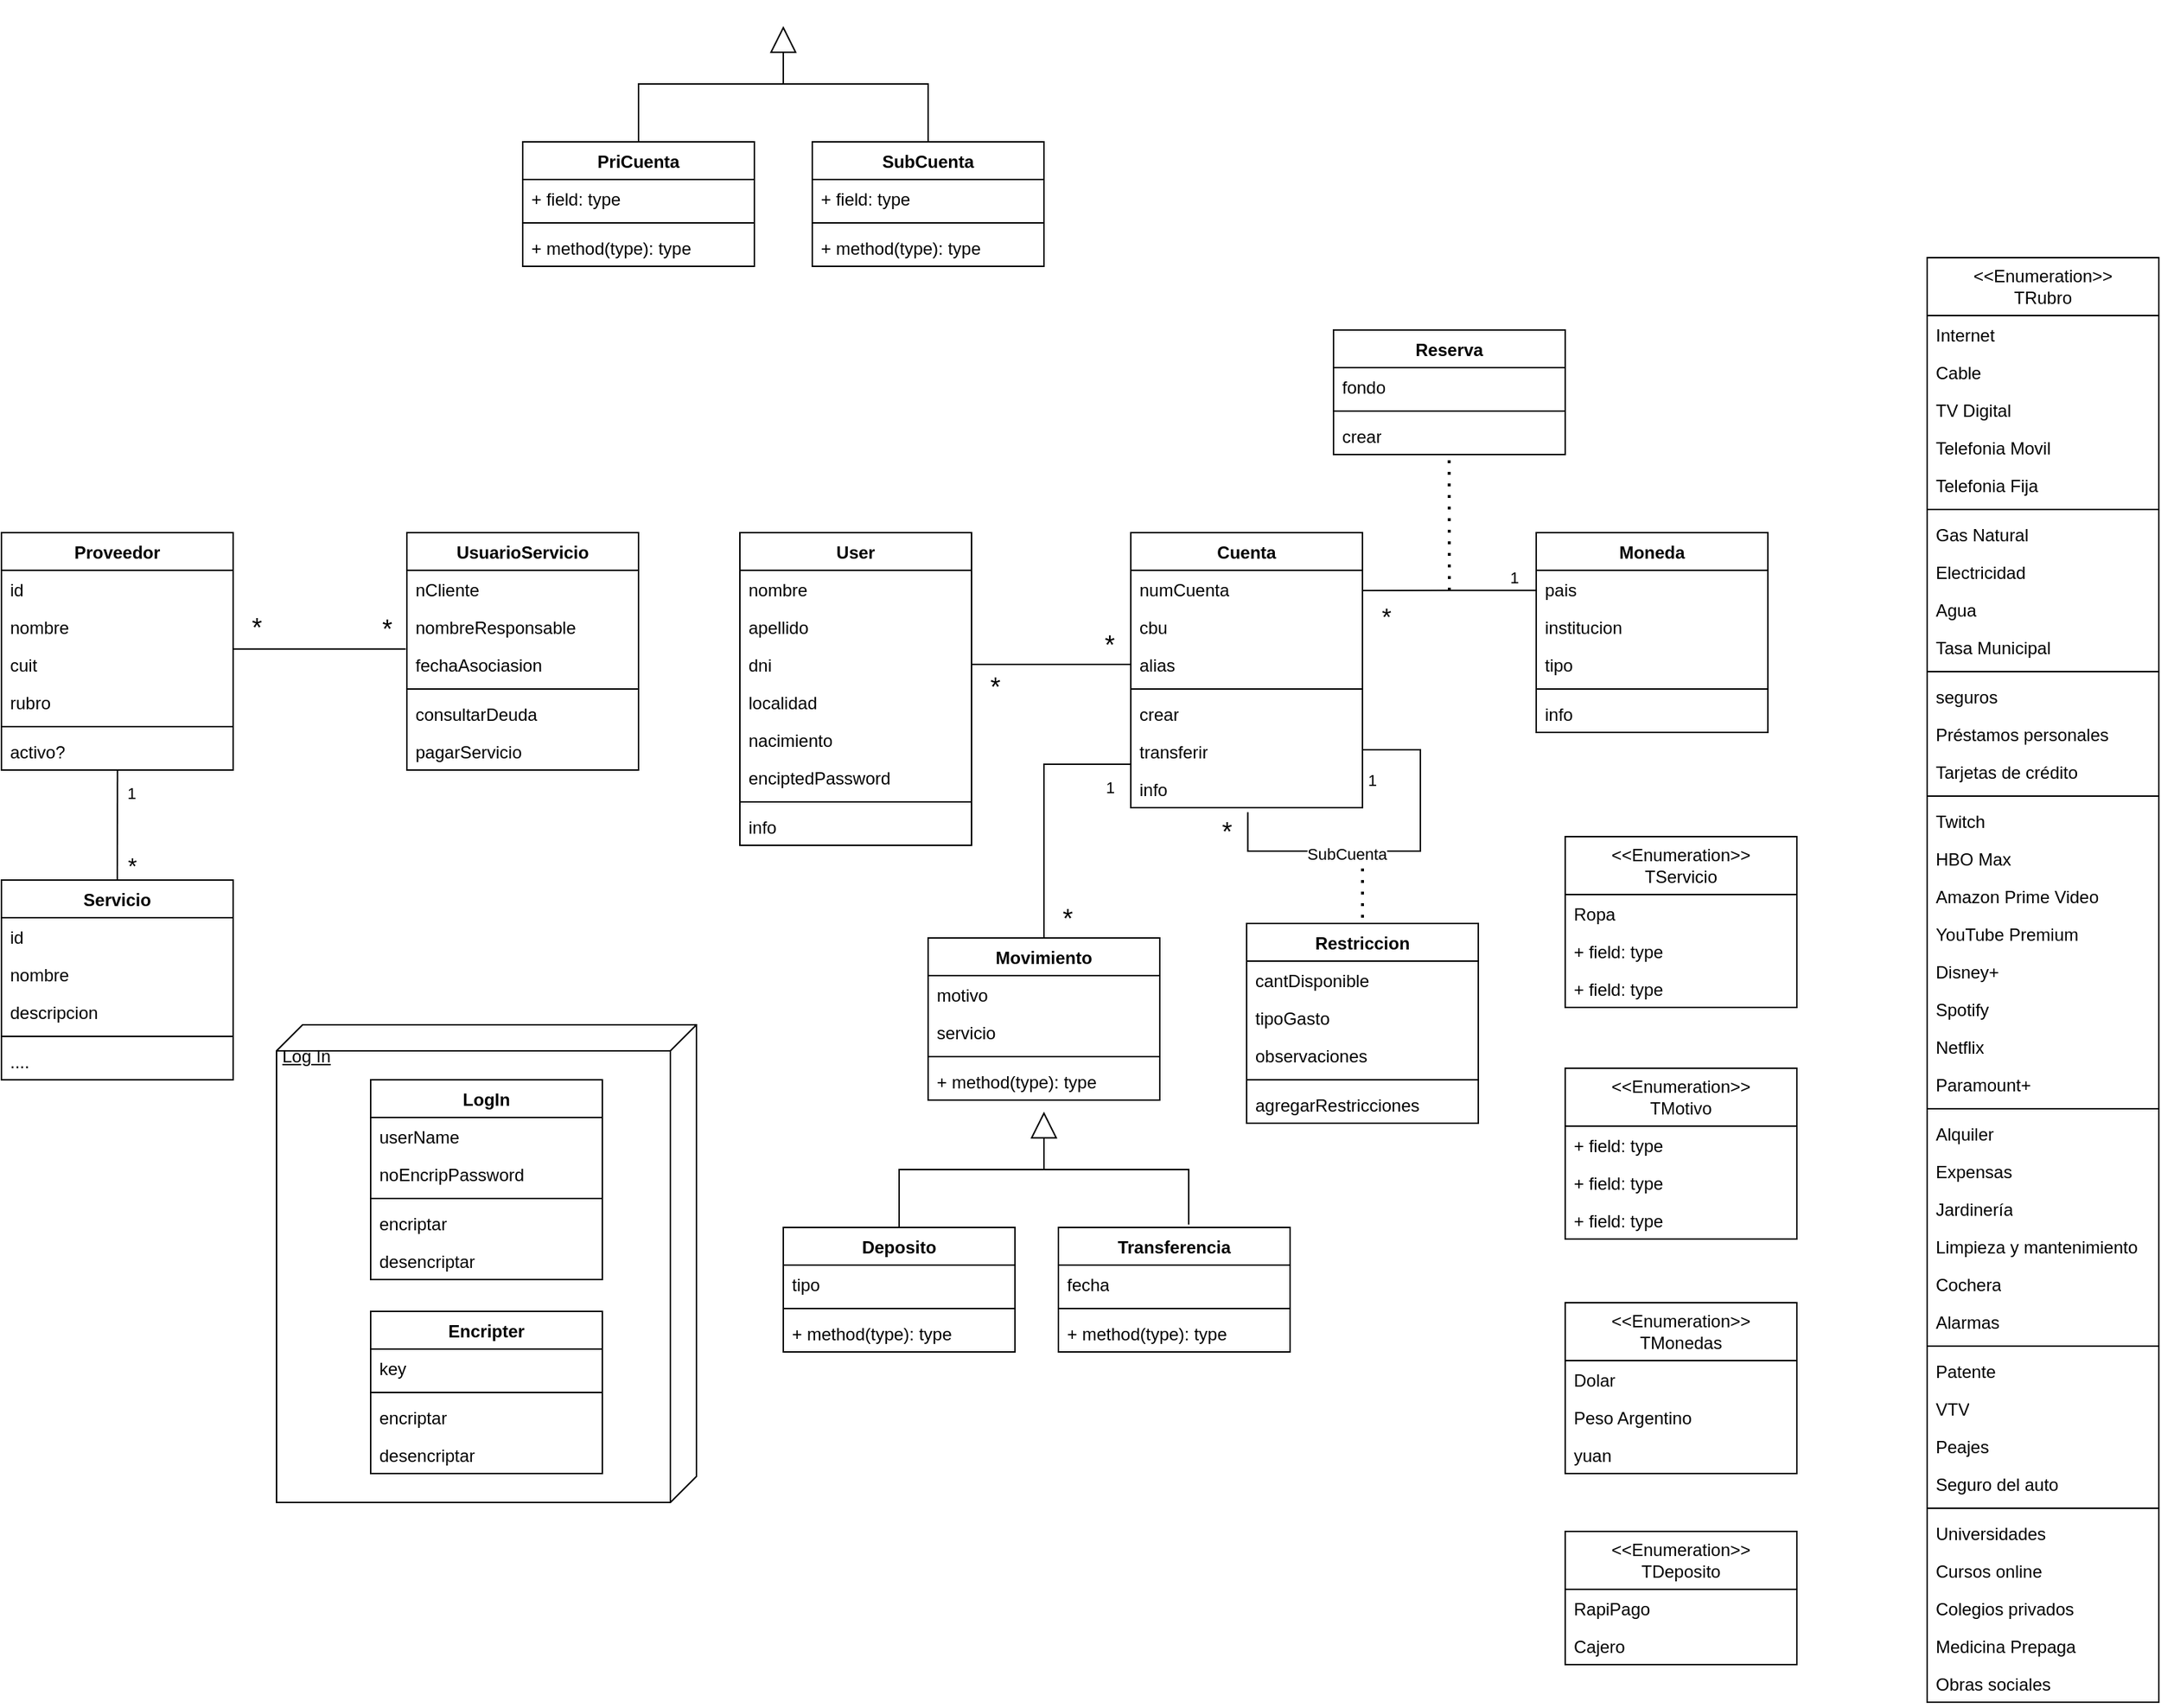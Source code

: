 <mxfile version="26.2.2">
  <diagram name="Page-1" id="28xNhU_F2PlsYHmrcIRB">
    <mxGraphModel dx="1403" dy="790" grid="1" gridSize="10" guides="1" tooltips="1" connect="1" arrows="1" fold="1" page="0" pageScale="1" pageWidth="850" pageHeight="1100" math="0" shadow="0">
      <root>
        <mxCell id="0" />
        <mxCell id="1" parent="0" />
        <mxCell id="6dpb3M5NR2DUYl6Y-w1G-1" value="Cuenta" style="swimlane;fontStyle=1;align=center;verticalAlign=top;childLayout=stackLayout;horizontal=1;startSize=26;horizontalStack=0;resizeParent=1;resizeParentMax=0;resizeLast=0;collapsible=1;marginBottom=0;whiteSpace=wrap;html=1;" parent="1" vertex="1">
          <mxGeometry x="-20" y="120" width="160" height="190" as="geometry" />
        </mxCell>
        <mxCell id="6dpb3M5NR2DUYl6Y-w1G-2" value="numCuenta" style="text;strokeColor=none;fillColor=none;align=left;verticalAlign=top;spacingLeft=4;spacingRight=4;overflow=hidden;rotatable=0;points=[[0,0.5],[1,0.5]];portConstraint=eastwest;whiteSpace=wrap;html=1;" parent="6dpb3M5NR2DUYl6Y-w1G-1" vertex="1">
          <mxGeometry y="26" width="160" height="26" as="geometry" />
        </mxCell>
        <mxCell id="6dpb3M5NR2DUYl6Y-w1G-84" value="cbu" style="text;strokeColor=none;fillColor=none;align=left;verticalAlign=top;spacingLeft=4;spacingRight=4;overflow=hidden;rotatable=0;points=[[0,0.5],[1,0.5]];portConstraint=eastwest;whiteSpace=wrap;html=1;" parent="6dpb3M5NR2DUYl6Y-w1G-1" vertex="1">
          <mxGeometry y="52" width="160" height="26" as="geometry" />
        </mxCell>
        <mxCell id="6dpb3M5NR2DUYl6Y-w1G-83" value="alias" style="text;strokeColor=none;fillColor=none;align=left;verticalAlign=top;spacingLeft=4;spacingRight=4;overflow=hidden;rotatable=0;points=[[0,0.5],[1,0.5]];portConstraint=eastwest;whiteSpace=wrap;html=1;" parent="6dpb3M5NR2DUYl6Y-w1G-1" vertex="1">
          <mxGeometry y="78" width="160" height="26" as="geometry" />
        </mxCell>
        <mxCell id="6dpb3M5NR2DUYl6Y-w1G-3" value="" style="line;strokeWidth=1;fillColor=none;align=left;verticalAlign=middle;spacingTop=-1;spacingLeft=3;spacingRight=3;rotatable=0;labelPosition=right;points=[];portConstraint=eastwest;strokeColor=inherit;" parent="6dpb3M5NR2DUYl6Y-w1G-1" vertex="1">
          <mxGeometry y="104" width="160" height="8" as="geometry" />
        </mxCell>
        <mxCell id="6dpb3M5NR2DUYl6Y-w1G-4" value="crear" style="text;strokeColor=none;fillColor=none;align=left;verticalAlign=top;spacingLeft=4;spacingRight=4;overflow=hidden;rotatable=0;points=[[0,0.5],[1,0.5]];portConstraint=eastwest;whiteSpace=wrap;html=1;" parent="6dpb3M5NR2DUYl6Y-w1G-1" vertex="1">
          <mxGeometry y="112" width="160" height="26" as="geometry" />
        </mxCell>
        <mxCell id="6dpb3M5NR2DUYl6Y-w1G-97" value="transferir" style="text;strokeColor=none;fillColor=none;align=left;verticalAlign=top;spacingLeft=4;spacingRight=4;overflow=hidden;rotatable=0;points=[[0,0.5],[1,0.5]];portConstraint=eastwest;whiteSpace=wrap;html=1;" parent="6dpb3M5NR2DUYl6Y-w1G-1" vertex="1">
          <mxGeometry y="138" width="160" height="26" as="geometry" />
        </mxCell>
        <mxCell id="6dpb3M5NR2DUYl6Y-w1G-96" value="info" style="text;strokeColor=none;fillColor=none;align=left;verticalAlign=top;spacingLeft=4;spacingRight=4;overflow=hidden;rotatable=0;points=[[0,0.5],[1,0.5]];portConstraint=eastwest;whiteSpace=wrap;html=1;" parent="6dpb3M5NR2DUYl6Y-w1G-1" vertex="1">
          <mxGeometry y="164" width="160" height="26" as="geometry" />
        </mxCell>
        <mxCell id="6dpb3M5NR2DUYl6Y-w1G-5" value="Moneda" style="swimlane;fontStyle=1;align=center;verticalAlign=top;childLayout=stackLayout;horizontal=1;startSize=26;horizontalStack=0;resizeParent=1;resizeParentMax=0;resizeLast=0;collapsible=1;marginBottom=0;whiteSpace=wrap;html=1;" parent="1" vertex="1">
          <mxGeometry x="260" y="120" width="160" height="138" as="geometry" />
        </mxCell>
        <mxCell id="6dpb3M5NR2DUYl6Y-w1G-80" value="pais" style="text;strokeColor=none;fillColor=none;align=left;verticalAlign=top;spacingLeft=4;spacingRight=4;overflow=hidden;rotatable=0;points=[[0,0.5],[1,0.5]];portConstraint=eastwest;whiteSpace=wrap;html=1;" parent="6dpb3M5NR2DUYl6Y-w1G-5" vertex="1">
          <mxGeometry y="26" width="160" height="26" as="geometry" />
        </mxCell>
        <mxCell id="6dpb3M5NR2DUYl6Y-w1G-79" value="institucion" style="text;strokeColor=none;fillColor=none;align=left;verticalAlign=top;spacingLeft=4;spacingRight=4;overflow=hidden;rotatable=0;points=[[0,0.5],[1,0.5]];portConstraint=eastwest;whiteSpace=wrap;html=1;" parent="6dpb3M5NR2DUYl6Y-w1G-5" vertex="1">
          <mxGeometry y="52" width="160" height="26" as="geometry" />
        </mxCell>
        <mxCell id="6dpb3M5NR2DUYl6Y-w1G-6" value="tipo" style="text;strokeColor=none;fillColor=none;align=left;verticalAlign=top;spacingLeft=4;spacingRight=4;overflow=hidden;rotatable=0;points=[[0,0.5],[1,0.5]];portConstraint=eastwest;whiteSpace=wrap;html=1;" parent="6dpb3M5NR2DUYl6Y-w1G-5" vertex="1">
          <mxGeometry y="78" width="160" height="26" as="geometry" />
        </mxCell>
        <mxCell id="6dpb3M5NR2DUYl6Y-w1G-7" value="" style="line;strokeWidth=1;fillColor=none;align=left;verticalAlign=middle;spacingTop=-1;spacingLeft=3;spacingRight=3;rotatable=0;labelPosition=right;points=[];portConstraint=eastwest;strokeColor=inherit;" parent="6dpb3M5NR2DUYl6Y-w1G-5" vertex="1">
          <mxGeometry y="104" width="160" height="8" as="geometry" />
        </mxCell>
        <mxCell id="6dpb3M5NR2DUYl6Y-w1G-8" value="info" style="text;strokeColor=none;fillColor=none;align=left;verticalAlign=top;spacingLeft=4;spacingRight=4;overflow=hidden;rotatable=0;points=[[0,0.5],[1,0.5]];portConstraint=eastwest;whiteSpace=wrap;html=1;" parent="6dpb3M5NR2DUYl6Y-w1G-5" vertex="1">
          <mxGeometry y="112" width="160" height="26" as="geometry" />
        </mxCell>
        <mxCell id="6dpb3M5NR2DUYl6Y-w1G-9" value="Servicio" style="swimlane;fontStyle=1;align=center;verticalAlign=top;childLayout=stackLayout;horizontal=1;startSize=26;horizontalStack=0;resizeParent=1;resizeParentMax=0;resizeLast=0;collapsible=1;marginBottom=0;whiteSpace=wrap;html=1;" parent="1" vertex="1">
          <mxGeometry x="-800" y="360" width="160" height="138" as="geometry" />
        </mxCell>
        <mxCell id="6dpb3M5NR2DUYl6Y-w1G-10" value="id" style="text;strokeColor=none;fillColor=none;align=left;verticalAlign=top;spacingLeft=4;spacingRight=4;overflow=hidden;rotatable=0;points=[[0,0.5],[1,0.5]];portConstraint=eastwest;whiteSpace=wrap;html=1;" parent="6dpb3M5NR2DUYl6Y-w1G-9" vertex="1">
          <mxGeometry y="26" width="160" height="26" as="geometry" />
        </mxCell>
        <mxCell id="6dpb3M5NR2DUYl6Y-w1G-144" value="nombre" style="text;strokeColor=none;fillColor=none;align=left;verticalAlign=top;spacingLeft=4;spacingRight=4;overflow=hidden;rotatable=0;points=[[0,0.5],[1,0.5]];portConstraint=eastwest;whiteSpace=wrap;html=1;" parent="6dpb3M5NR2DUYl6Y-w1G-9" vertex="1">
          <mxGeometry y="52" width="160" height="26" as="geometry" />
        </mxCell>
        <mxCell id="6dpb3M5NR2DUYl6Y-w1G-145" value="descripcion" style="text;strokeColor=none;fillColor=none;align=left;verticalAlign=top;spacingLeft=4;spacingRight=4;overflow=hidden;rotatable=0;points=[[0,0.5],[1,0.5]];portConstraint=eastwest;whiteSpace=wrap;html=1;" parent="6dpb3M5NR2DUYl6Y-w1G-9" vertex="1">
          <mxGeometry y="78" width="160" height="26" as="geometry" />
        </mxCell>
        <mxCell id="6dpb3M5NR2DUYl6Y-w1G-11" value="" style="line;strokeWidth=1;fillColor=none;align=left;verticalAlign=middle;spacingTop=-1;spacingLeft=3;spacingRight=3;rotatable=0;labelPosition=right;points=[];portConstraint=eastwest;strokeColor=inherit;" parent="6dpb3M5NR2DUYl6Y-w1G-9" vertex="1">
          <mxGeometry y="104" width="160" height="8" as="geometry" />
        </mxCell>
        <mxCell id="6dpb3M5NR2DUYl6Y-w1G-12" value="...." style="text;strokeColor=none;fillColor=none;align=left;verticalAlign=top;spacingLeft=4;spacingRight=4;overflow=hidden;rotatable=0;points=[[0,0.5],[1,0.5]];portConstraint=eastwest;whiteSpace=wrap;html=1;" parent="6dpb3M5NR2DUYl6Y-w1G-9" vertex="1">
          <mxGeometry y="112" width="160" height="26" as="geometry" />
        </mxCell>
        <mxCell id="6dpb3M5NR2DUYl6Y-w1G-13" value="Deposito" style="swimlane;fontStyle=1;align=center;verticalAlign=top;childLayout=stackLayout;horizontal=1;startSize=26;horizontalStack=0;resizeParent=1;resizeParentMax=0;resizeLast=0;collapsible=1;marginBottom=0;whiteSpace=wrap;html=1;" parent="1" vertex="1">
          <mxGeometry x="-260" y="600" width="160" height="86" as="geometry" />
        </mxCell>
        <mxCell id="6dpb3M5NR2DUYl6Y-w1G-14" value="tipo" style="text;strokeColor=none;fillColor=none;align=left;verticalAlign=top;spacingLeft=4;spacingRight=4;overflow=hidden;rotatable=0;points=[[0,0.5],[1,0.5]];portConstraint=eastwest;whiteSpace=wrap;html=1;" parent="6dpb3M5NR2DUYl6Y-w1G-13" vertex="1">
          <mxGeometry y="26" width="160" height="26" as="geometry" />
        </mxCell>
        <mxCell id="6dpb3M5NR2DUYl6Y-w1G-15" value="" style="line;strokeWidth=1;fillColor=none;align=left;verticalAlign=middle;spacingTop=-1;spacingLeft=3;spacingRight=3;rotatable=0;labelPosition=right;points=[];portConstraint=eastwest;strokeColor=inherit;" parent="6dpb3M5NR2DUYl6Y-w1G-13" vertex="1">
          <mxGeometry y="52" width="160" height="8" as="geometry" />
        </mxCell>
        <mxCell id="6dpb3M5NR2DUYl6Y-w1G-16" value="+ method(type): type" style="text;strokeColor=none;fillColor=none;align=left;verticalAlign=top;spacingLeft=4;spacingRight=4;overflow=hidden;rotatable=0;points=[[0,0.5],[1,0.5]];portConstraint=eastwest;whiteSpace=wrap;html=1;" parent="6dpb3M5NR2DUYl6Y-w1G-13" vertex="1">
          <mxGeometry y="60" width="160" height="26" as="geometry" />
        </mxCell>
        <mxCell id="6dpb3M5NR2DUYl6Y-w1G-21" value="Movimiento" style="swimlane;fontStyle=1;align=center;verticalAlign=top;childLayout=stackLayout;horizontal=1;startSize=26;horizontalStack=0;resizeParent=1;resizeParentMax=0;resizeLast=0;collapsible=1;marginBottom=0;whiteSpace=wrap;html=1;" parent="1" vertex="1">
          <mxGeometry x="-160" y="400" width="160" height="112" as="geometry" />
        </mxCell>
        <mxCell id="6dpb3M5NR2DUYl6Y-w1G-22" value="motivo" style="text;strokeColor=none;fillColor=none;align=left;verticalAlign=top;spacingLeft=4;spacingRight=4;overflow=hidden;rotatable=0;points=[[0,0.5],[1,0.5]];portConstraint=eastwest;whiteSpace=wrap;html=1;" parent="6dpb3M5NR2DUYl6Y-w1G-21" vertex="1">
          <mxGeometry y="26" width="160" height="26" as="geometry" />
        </mxCell>
        <mxCell id="6dpb3M5NR2DUYl6Y-w1G-143" value="servicio" style="text;strokeColor=none;fillColor=none;align=left;verticalAlign=top;spacingLeft=4;spacingRight=4;overflow=hidden;rotatable=0;points=[[0,0.5],[1,0.5]];portConstraint=eastwest;whiteSpace=wrap;html=1;" parent="6dpb3M5NR2DUYl6Y-w1G-21" vertex="1">
          <mxGeometry y="52" width="160" height="26" as="geometry" />
        </mxCell>
        <mxCell id="6dpb3M5NR2DUYl6Y-w1G-23" value="" style="line;strokeWidth=1;fillColor=none;align=left;verticalAlign=middle;spacingTop=-1;spacingLeft=3;spacingRight=3;rotatable=0;labelPosition=right;points=[];portConstraint=eastwest;strokeColor=inherit;" parent="6dpb3M5NR2DUYl6Y-w1G-21" vertex="1">
          <mxGeometry y="78" width="160" height="8" as="geometry" />
        </mxCell>
        <mxCell id="6dpb3M5NR2DUYl6Y-w1G-24" value="+ method(type): type" style="text;strokeColor=none;fillColor=none;align=left;verticalAlign=top;spacingLeft=4;spacingRight=4;overflow=hidden;rotatable=0;points=[[0,0.5],[1,0.5]];portConstraint=eastwest;whiteSpace=wrap;html=1;" parent="6dpb3M5NR2DUYl6Y-w1G-21" vertex="1">
          <mxGeometry y="86" width="160" height="26" as="geometry" />
        </mxCell>
        <mxCell id="6dpb3M5NR2DUYl6Y-w1G-25" value="Transferencia" style="swimlane;fontStyle=1;align=center;verticalAlign=top;childLayout=stackLayout;horizontal=1;startSize=26;horizontalStack=0;resizeParent=1;resizeParentMax=0;resizeLast=0;collapsible=1;marginBottom=0;whiteSpace=wrap;html=1;" parent="1" vertex="1">
          <mxGeometry x="-70" y="600" width="160" height="86" as="geometry" />
        </mxCell>
        <mxCell id="6dpb3M5NR2DUYl6Y-w1G-26" value="fecha" style="text;strokeColor=none;fillColor=none;align=left;verticalAlign=top;spacingLeft=4;spacingRight=4;overflow=hidden;rotatable=0;points=[[0,0.5],[1,0.5]];portConstraint=eastwest;whiteSpace=wrap;html=1;" parent="6dpb3M5NR2DUYl6Y-w1G-25" vertex="1">
          <mxGeometry y="26" width="160" height="26" as="geometry" />
        </mxCell>
        <mxCell id="6dpb3M5NR2DUYl6Y-w1G-27" value="" style="line;strokeWidth=1;fillColor=none;align=left;verticalAlign=middle;spacingTop=-1;spacingLeft=3;spacingRight=3;rotatable=0;labelPosition=right;points=[];portConstraint=eastwest;strokeColor=inherit;" parent="6dpb3M5NR2DUYl6Y-w1G-25" vertex="1">
          <mxGeometry y="52" width="160" height="8" as="geometry" />
        </mxCell>
        <mxCell id="6dpb3M5NR2DUYl6Y-w1G-28" value="+ method(type): type" style="text;strokeColor=none;fillColor=none;align=left;verticalAlign=top;spacingLeft=4;spacingRight=4;overflow=hidden;rotatable=0;points=[[0,0.5],[1,0.5]];portConstraint=eastwest;whiteSpace=wrap;html=1;" parent="6dpb3M5NR2DUYl6Y-w1G-25" vertex="1">
          <mxGeometry y="60" width="160" height="26" as="geometry" />
        </mxCell>
        <mxCell id="6dpb3M5NR2DUYl6Y-w1G-55" value="&amp;lt;&amp;lt;Enumeration&amp;gt;&amp;gt;&lt;div&gt;TServicio&lt;/div&gt;" style="swimlane;fontStyle=0;childLayout=stackLayout;horizontal=1;startSize=40;fillColor=none;horizontalStack=0;resizeParent=1;resizeParentMax=0;resizeLast=0;collapsible=1;marginBottom=0;whiteSpace=wrap;html=1;" parent="1" vertex="1">
          <mxGeometry x="280" y="330" width="160" height="118" as="geometry" />
        </mxCell>
        <mxCell id="6dpb3M5NR2DUYl6Y-w1G-56" value="Ropa" style="text;strokeColor=none;fillColor=none;align=left;verticalAlign=top;spacingLeft=4;spacingRight=4;overflow=hidden;rotatable=0;points=[[0,0.5],[1,0.5]];portConstraint=eastwest;whiteSpace=wrap;html=1;" parent="6dpb3M5NR2DUYl6Y-w1G-55" vertex="1">
          <mxGeometry y="40" width="160" height="26" as="geometry" />
        </mxCell>
        <mxCell id="6dpb3M5NR2DUYl6Y-w1G-57" value="+ field: type" style="text;strokeColor=none;fillColor=none;align=left;verticalAlign=top;spacingLeft=4;spacingRight=4;overflow=hidden;rotatable=0;points=[[0,0.5],[1,0.5]];portConstraint=eastwest;whiteSpace=wrap;html=1;" parent="6dpb3M5NR2DUYl6Y-w1G-55" vertex="1">
          <mxGeometry y="66" width="160" height="26" as="geometry" />
        </mxCell>
        <mxCell id="6dpb3M5NR2DUYl6Y-w1G-58" value="+ field: type" style="text;strokeColor=none;fillColor=none;align=left;verticalAlign=top;spacingLeft=4;spacingRight=4;overflow=hidden;rotatable=0;points=[[0,0.5],[1,0.5]];portConstraint=eastwest;whiteSpace=wrap;html=1;" parent="6dpb3M5NR2DUYl6Y-w1G-55" vertex="1">
          <mxGeometry y="92" width="160" height="26" as="geometry" />
        </mxCell>
        <mxCell id="6dpb3M5NR2DUYl6Y-w1G-59" value="&amp;lt;&amp;lt;Enumeration&amp;gt;&amp;gt;&lt;div&gt;TMotivo&lt;/div&gt;" style="swimlane;fontStyle=0;childLayout=stackLayout;horizontal=1;startSize=40;fillColor=none;horizontalStack=0;resizeParent=1;resizeParentMax=0;resizeLast=0;collapsible=1;marginBottom=0;whiteSpace=wrap;html=1;" parent="1" vertex="1">
          <mxGeometry x="280" y="490" width="160" height="118" as="geometry" />
        </mxCell>
        <mxCell id="6dpb3M5NR2DUYl6Y-w1G-60" value="+ field: type" style="text;strokeColor=none;fillColor=none;align=left;verticalAlign=top;spacingLeft=4;spacingRight=4;overflow=hidden;rotatable=0;points=[[0,0.5],[1,0.5]];portConstraint=eastwest;whiteSpace=wrap;html=1;" parent="6dpb3M5NR2DUYl6Y-w1G-59" vertex="1">
          <mxGeometry y="40" width="160" height="26" as="geometry" />
        </mxCell>
        <mxCell id="6dpb3M5NR2DUYl6Y-w1G-61" value="+ field: type" style="text;strokeColor=none;fillColor=none;align=left;verticalAlign=top;spacingLeft=4;spacingRight=4;overflow=hidden;rotatable=0;points=[[0,0.5],[1,0.5]];portConstraint=eastwest;whiteSpace=wrap;html=1;" parent="6dpb3M5NR2DUYl6Y-w1G-59" vertex="1">
          <mxGeometry y="66" width="160" height="26" as="geometry" />
        </mxCell>
        <mxCell id="6dpb3M5NR2DUYl6Y-w1G-62" value="+ field: type" style="text;strokeColor=none;fillColor=none;align=left;verticalAlign=top;spacingLeft=4;spacingRight=4;overflow=hidden;rotatable=0;points=[[0,0.5],[1,0.5]];portConstraint=eastwest;whiteSpace=wrap;html=1;" parent="6dpb3M5NR2DUYl6Y-w1G-59" vertex="1">
          <mxGeometry y="92" width="160" height="26" as="geometry" />
        </mxCell>
        <mxCell id="6dpb3M5NR2DUYl6Y-w1G-63" value="&amp;lt;&amp;lt;Enumeration&amp;gt;&amp;gt;&lt;div&gt;TMonedas&lt;/div&gt;" style="swimlane;fontStyle=0;childLayout=stackLayout;horizontal=1;startSize=40;fillColor=none;horizontalStack=0;resizeParent=1;resizeParentMax=0;resizeLast=0;collapsible=1;marginBottom=0;whiteSpace=wrap;html=1;" parent="1" vertex="1">
          <mxGeometry x="280" y="652" width="160" height="118" as="geometry" />
        </mxCell>
        <mxCell id="6dpb3M5NR2DUYl6Y-w1G-64" value="Dolar" style="text;strokeColor=none;fillColor=none;align=left;verticalAlign=top;spacingLeft=4;spacingRight=4;overflow=hidden;rotatable=0;points=[[0,0.5],[1,0.5]];portConstraint=eastwest;whiteSpace=wrap;html=1;" parent="6dpb3M5NR2DUYl6Y-w1G-63" vertex="1">
          <mxGeometry y="40" width="160" height="26" as="geometry" />
        </mxCell>
        <mxCell id="6dpb3M5NR2DUYl6Y-w1G-65" value="Peso Argentino" style="text;strokeColor=none;fillColor=none;align=left;verticalAlign=top;spacingLeft=4;spacingRight=4;overflow=hidden;rotatable=0;points=[[0,0.5],[1,0.5]];portConstraint=eastwest;whiteSpace=wrap;html=1;" parent="6dpb3M5NR2DUYl6Y-w1G-63" vertex="1">
          <mxGeometry y="66" width="160" height="26" as="geometry" />
        </mxCell>
        <mxCell id="6dpb3M5NR2DUYl6Y-w1G-66" value="yuan" style="text;strokeColor=none;fillColor=none;align=left;verticalAlign=top;spacingLeft=4;spacingRight=4;overflow=hidden;rotatable=0;points=[[0,0.5],[1,0.5]];portConstraint=eastwest;whiteSpace=wrap;html=1;" parent="6dpb3M5NR2DUYl6Y-w1G-63" vertex="1">
          <mxGeometry y="92" width="160" height="26" as="geometry" />
        </mxCell>
        <mxCell id="6dpb3M5NR2DUYl6Y-w1G-74" value="" style="endArrow=none;html=1;rounded=0;exitX=0.5;exitY=0;exitDx=0;exitDy=0;" parent="1" source="6dpb3M5NR2DUYl6Y-w1G-13" edge="1">
          <mxGeometry width="50" height="50" relative="1" as="geometry">
            <mxPoint x="-140" y="600" as="sourcePoint" />
            <mxPoint x="20" y="598" as="targetPoint" />
            <Array as="points">
              <mxPoint x="-180" y="560" />
              <mxPoint x="20" y="560" />
            </Array>
          </mxGeometry>
        </mxCell>
        <mxCell id="6dpb3M5NR2DUYl6Y-w1G-75" value="" style="endArrow=block;endSize=16;endFill=0;html=1;rounded=0;" parent="1" edge="1">
          <mxGeometry width="160" relative="1" as="geometry">
            <mxPoint x="-80" y="560" as="sourcePoint" />
            <mxPoint x="-80" y="520" as="targetPoint" />
          </mxGeometry>
        </mxCell>
        <mxCell id="6dpb3M5NR2DUYl6Y-w1G-85" value="User" style="swimlane;fontStyle=1;align=center;verticalAlign=top;childLayout=stackLayout;horizontal=1;startSize=26;horizontalStack=0;resizeParent=1;resizeParentMax=0;resizeLast=0;collapsible=1;marginBottom=0;whiteSpace=wrap;html=1;" parent="1" vertex="1">
          <mxGeometry x="-290" y="120" width="160" height="216" as="geometry" />
        </mxCell>
        <mxCell id="6dpb3M5NR2DUYl6Y-w1G-86" value="nombre" style="text;strokeColor=none;fillColor=none;align=left;verticalAlign=top;spacingLeft=4;spacingRight=4;overflow=hidden;rotatable=0;points=[[0,0.5],[1,0.5]];portConstraint=eastwest;whiteSpace=wrap;html=1;" parent="6dpb3M5NR2DUYl6Y-w1G-85" vertex="1">
          <mxGeometry y="26" width="160" height="26" as="geometry" />
        </mxCell>
        <mxCell id="6dpb3M5NR2DUYl6Y-w1G-87" value="apellido" style="text;strokeColor=none;fillColor=none;align=left;verticalAlign=top;spacingLeft=4;spacingRight=4;overflow=hidden;rotatable=0;points=[[0,0.5],[1,0.5]];portConstraint=eastwest;whiteSpace=wrap;html=1;" parent="6dpb3M5NR2DUYl6Y-w1G-85" vertex="1">
          <mxGeometry y="52" width="160" height="26" as="geometry" />
        </mxCell>
        <mxCell id="6dpb3M5NR2DUYl6Y-w1G-88" value="dni" style="text;strokeColor=none;fillColor=none;align=left;verticalAlign=top;spacingLeft=4;spacingRight=4;overflow=hidden;rotatable=0;points=[[0,0.5],[1,0.5]];portConstraint=eastwest;whiteSpace=wrap;html=1;" parent="6dpb3M5NR2DUYl6Y-w1G-85" vertex="1">
          <mxGeometry y="78" width="160" height="26" as="geometry" />
        </mxCell>
        <mxCell id="6dpb3M5NR2DUYl6Y-w1G-89" value="localidad" style="text;strokeColor=none;fillColor=none;align=left;verticalAlign=top;spacingLeft=4;spacingRight=4;overflow=hidden;rotatable=0;points=[[0,0.5],[1,0.5]];portConstraint=eastwest;whiteSpace=wrap;html=1;" parent="6dpb3M5NR2DUYl6Y-w1G-85" vertex="1">
          <mxGeometry y="104" width="160" height="26" as="geometry" />
        </mxCell>
        <mxCell id="6dpb3M5NR2DUYl6Y-w1G-90" value="nacimiento" style="text;strokeColor=none;fillColor=none;align=left;verticalAlign=top;spacingLeft=4;spacingRight=4;overflow=hidden;rotatable=0;points=[[0,0.5],[1,0.5]];portConstraint=eastwest;whiteSpace=wrap;html=1;" parent="6dpb3M5NR2DUYl6Y-w1G-85" vertex="1">
          <mxGeometry y="130" width="160" height="26" as="geometry" />
        </mxCell>
        <mxCell id="6dpb3M5NR2DUYl6Y-w1G-174" value="enciptedPassword" style="text;strokeColor=none;fillColor=none;align=left;verticalAlign=top;spacingLeft=4;spacingRight=4;overflow=hidden;rotatable=0;points=[[0,0.5],[1,0.5]];portConstraint=eastwest;whiteSpace=wrap;html=1;" parent="6dpb3M5NR2DUYl6Y-w1G-85" vertex="1">
          <mxGeometry y="156" width="160" height="26" as="geometry" />
        </mxCell>
        <mxCell id="6dpb3M5NR2DUYl6Y-w1G-91" value="" style="line;strokeWidth=1;fillColor=none;align=left;verticalAlign=middle;spacingTop=-1;spacingLeft=3;spacingRight=3;rotatable=0;labelPosition=right;points=[];portConstraint=eastwest;strokeColor=inherit;" parent="6dpb3M5NR2DUYl6Y-w1G-85" vertex="1">
          <mxGeometry y="182" width="160" height="8" as="geometry" />
        </mxCell>
        <mxCell id="6dpb3M5NR2DUYl6Y-w1G-92" value="info" style="text;strokeColor=none;fillColor=none;align=left;verticalAlign=top;spacingLeft=4;spacingRight=4;overflow=hidden;rotatable=0;points=[[0,0.5],[1,0.5]];portConstraint=eastwest;whiteSpace=wrap;html=1;" parent="6dpb3M5NR2DUYl6Y-w1G-85" vertex="1">
          <mxGeometry y="190" width="160" height="26" as="geometry" />
        </mxCell>
        <mxCell id="6dpb3M5NR2DUYl6Y-w1G-109" value="Reserva" style="swimlane;fontStyle=1;align=center;verticalAlign=top;childLayout=stackLayout;horizontal=1;startSize=26;horizontalStack=0;resizeParent=1;resizeParentMax=0;resizeLast=0;collapsible=1;marginBottom=0;whiteSpace=wrap;html=1;" parent="1" vertex="1">
          <mxGeometry x="120" y="-20" width="160" height="86" as="geometry" />
        </mxCell>
        <mxCell id="6dpb3M5NR2DUYl6Y-w1G-110" value="fondo" style="text;strokeColor=none;fillColor=none;align=left;verticalAlign=top;spacingLeft=4;spacingRight=4;overflow=hidden;rotatable=0;points=[[0,0.5],[1,0.5]];portConstraint=eastwest;whiteSpace=wrap;html=1;" parent="6dpb3M5NR2DUYl6Y-w1G-109" vertex="1">
          <mxGeometry y="26" width="160" height="26" as="geometry" />
        </mxCell>
        <mxCell id="6dpb3M5NR2DUYl6Y-w1G-113" value="" style="line;strokeWidth=1;fillColor=none;align=left;verticalAlign=middle;spacingTop=-1;spacingLeft=3;spacingRight=3;rotatable=0;labelPosition=right;points=[];portConstraint=eastwest;strokeColor=inherit;" parent="6dpb3M5NR2DUYl6Y-w1G-109" vertex="1">
          <mxGeometry y="52" width="160" height="8" as="geometry" />
        </mxCell>
        <mxCell id="6dpb3M5NR2DUYl6Y-w1G-114" value="crear" style="text;strokeColor=none;fillColor=none;align=left;verticalAlign=top;spacingLeft=4;spacingRight=4;overflow=hidden;rotatable=0;points=[[0,0.5],[1,0.5]];portConstraint=eastwest;whiteSpace=wrap;html=1;" parent="6dpb3M5NR2DUYl6Y-w1G-109" vertex="1">
          <mxGeometry y="60" width="160" height="26" as="geometry" />
        </mxCell>
        <mxCell id="6dpb3M5NR2DUYl6Y-w1G-120" value="" style="endArrow=none;html=1;edgeStyle=orthogonalEdgeStyle;rounded=0;exitX=0;exitY=0.5;exitDx=0;exitDy=0;entryX=1;entryY=0.5;entryDx=0;entryDy=0;" parent="1" source="6dpb3M5NR2DUYl6Y-w1G-83" target="6dpb3M5NR2DUYl6Y-w1G-88" edge="1">
          <mxGeometry relative="1" as="geometry">
            <mxPoint x="-70" y="260" as="sourcePoint" />
            <mxPoint x="-70" y="170" as="targetPoint" />
            <Array as="points" />
          </mxGeometry>
        </mxCell>
        <mxCell id="6dpb3M5NR2DUYl6Y-w1G-121" value="&lt;font&gt;*&lt;/font&gt;" style="edgeLabel;resizable=0;html=1;align=left;verticalAlign=bottom;fontSize=18;" parent="6dpb3M5NR2DUYl6Y-w1G-120" connectable="0" vertex="1">
          <mxGeometry x="-1" relative="1" as="geometry">
            <mxPoint x="-20" as="offset" />
          </mxGeometry>
        </mxCell>
        <mxCell id="6dpb3M5NR2DUYl6Y-w1G-122" value="*" style="edgeLabel;resizable=0;html=1;align=right;verticalAlign=bottom;fontSize=18;" parent="6dpb3M5NR2DUYl6Y-w1G-120" connectable="0" vertex="1">
          <mxGeometry x="1" relative="1" as="geometry">
            <mxPoint x="20" y="29" as="offset" />
          </mxGeometry>
        </mxCell>
        <mxCell id="6dpb3M5NR2DUYl6Y-w1G-124" value="" style="endArrow=none;html=1;edgeStyle=orthogonalEdgeStyle;rounded=0;exitX=-0.003;exitY=0.535;exitDx=0;exitDy=0;entryX=1;entryY=0.5;entryDx=0;entryDy=0;exitPerimeter=0;" parent="1" source="6dpb3M5NR2DUYl6Y-w1G-80" edge="1">
          <mxGeometry relative="1" as="geometry">
            <mxPoint x="250" y="160" as="sourcePoint" />
            <mxPoint x="140" y="160" as="targetPoint" />
            <Array as="points" />
          </mxGeometry>
        </mxCell>
        <mxCell id="6dpb3M5NR2DUYl6Y-w1G-125" value="&lt;font&gt;1&lt;/font&gt;" style="edgeLabel;resizable=0;html=1;align=left;verticalAlign=bottom;fontSize=11;" parent="6dpb3M5NR2DUYl6Y-w1G-124" connectable="0" vertex="1">
          <mxGeometry x="-1" relative="1" as="geometry">
            <mxPoint x="-20" as="offset" />
          </mxGeometry>
        </mxCell>
        <mxCell id="6dpb3M5NR2DUYl6Y-w1G-126" value="*" style="edgeLabel;resizable=0;html=1;align=right;verticalAlign=bottom;fontSize=17;" parent="6dpb3M5NR2DUYl6Y-w1G-124" connectable="0" vertex="1">
          <mxGeometry x="1" relative="1" as="geometry">
            <mxPoint x="20" y="30" as="offset" />
          </mxGeometry>
        </mxCell>
        <mxCell id="6dpb3M5NR2DUYl6Y-w1G-127" value="" style="endArrow=none;dashed=1;html=1;dashPattern=1 3;strokeWidth=2;rounded=0;entryX=0.499;entryY=1.11;entryDx=0;entryDy=0;entryPerimeter=0;" parent="1" target="6dpb3M5NR2DUYl6Y-w1G-114" edge="1">
          <mxGeometry width="50" height="50" relative="1" as="geometry">
            <mxPoint x="200" y="160" as="sourcePoint" />
            <mxPoint x="200" y="70" as="targetPoint" />
          </mxGeometry>
        </mxCell>
        <mxCell id="6dpb3M5NR2DUYl6Y-w1G-128" value="" style="endArrow=none;html=1;edgeStyle=orthogonalEdgeStyle;rounded=0;entryX=1;entryY=0.5;entryDx=0;entryDy=0;exitX=0.505;exitY=1.118;exitDx=0;exitDy=0;exitPerimeter=0;" parent="1" source="6dpb3M5NR2DUYl6Y-w1G-96" edge="1">
          <mxGeometry relative="1" as="geometry">
            <mxPoint x="60" y="360" as="sourcePoint" />
            <mxPoint x="140" y="280" as="targetPoint" />
            <Array as="points">
              <mxPoint x="61" y="340" />
              <mxPoint x="180" y="340" />
              <mxPoint x="180" y="270" />
              <mxPoint x="140" y="270" />
            </Array>
          </mxGeometry>
        </mxCell>
        <mxCell id="6dpb3M5NR2DUYl6Y-w1G-129" value="&lt;font&gt;*&lt;/font&gt;" style="edgeLabel;resizable=0;html=1;align=left;verticalAlign=bottom;fontSize=18;" parent="6dpb3M5NR2DUYl6Y-w1G-128" connectable="0" vertex="1">
          <mxGeometry x="-1" relative="1" as="geometry">
            <mxPoint x="-20" y="27" as="offset" />
          </mxGeometry>
        </mxCell>
        <mxCell id="6dpb3M5NR2DUYl6Y-w1G-130" value="1" style="edgeLabel;resizable=0;html=1;align=right;verticalAlign=bottom;" parent="6dpb3M5NR2DUYl6Y-w1G-128" connectable="0" vertex="1">
          <mxGeometry x="1" relative="1" as="geometry">
            <mxPoint x="10" y="20" as="offset" />
          </mxGeometry>
        </mxCell>
        <mxCell id="6dpb3M5NR2DUYl6Y-w1G-131" value="&lt;font&gt;SubCuenta&lt;/font&gt;" style="edgeLabel;resizable=0;html=1;align=left;verticalAlign=bottom;fontSize=11;" parent="1" connectable="0" vertex="1">
          <mxGeometry x="100.0" y="350.068" as="geometry" />
        </mxCell>
        <mxCell id="6dpb3M5NR2DUYl6Y-w1G-132" value="" style="endArrow=none;dashed=1;html=1;dashPattern=1 3;strokeWidth=2;rounded=0;" parent="1" edge="1">
          <mxGeometry width="50" height="50" relative="1" as="geometry">
            <mxPoint x="140" y="410" as="sourcePoint" />
            <mxPoint x="140" y="350" as="targetPoint" />
          </mxGeometry>
        </mxCell>
        <mxCell id="6dpb3M5NR2DUYl6Y-w1G-133" value="Restriccion" style="swimlane;fontStyle=1;align=center;verticalAlign=top;childLayout=stackLayout;horizontal=1;startSize=26;horizontalStack=0;resizeParent=1;resizeParentMax=0;resizeLast=0;collapsible=1;marginBottom=0;whiteSpace=wrap;html=1;" parent="1" vertex="1">
          <mxGeometry x="60" y="390" width="160" height="138" as="geometry" />
        </mxCell>
        <mxCell id="6dpb3M5NR2DUYl6Y-w1G-134" value="cantDisponible&lt;span style=&quot;color: rgba(0, 0, 0, 0); font-family: monospace; font-size: 0px; text-wrap-mode: nowrap;&quot;&gt;%3CmxGraphModel%3E%3Croot%3E%3CmxCell%20id%3D%220%22%2F%3E%3CmxCell%20id%3D%221%22%20parent%3D%220%22%2F%3E%3CmxCell%20id%3D%222%22%20value%3D%22Reserva%22%20style%3D%22swimlane%3BfontStyle%3D1%3Balign%3Dcenter%3BverticalAlign%3Dtop%3BchildLayout%3DstackLayout%3Bhorizontal%3D1%3BstartSize%3D26%3BhorizontalStack%3D0%3BresizeParent%3D1%3BresizeParentMax%3D0%3BresizeLast%3D0%3Bcollapsible%3D1%3BmarginBottom%3D0%3BwhiteSpace%3Dwrap%3Bhtml%3D1%3B%22%20vertex%3D%221%22%20parent%3D%221%22%3E%3CmxGeometry%20x%3D%22120%22%20y%3D%22-20%22%20width%3D%22160%22%20height%3D%2286%22%20as%3D%22geometry%22%2F%3E%3C%2FmxCell%3E%3CmxCell%20id%3D%223%22%20value%3D%22fondo%22%20style%3D%22text%3BstrokeColor%3Dnone%3BfillColor%3Dnone%3Balign%3Dleft%3BverticalAlign%3Dtop%3BspacingLeft%3D4%3BspacingRight%3D4%3Boverflow%3Dhidden%3Brotatable%3D0%3Bpoints%3D%5B%5B0%2C0.5%5D%2C%5B1%2C0.5%5D%5D%3BportConstraint%3Deastwest%3BwhiteSpace%3Dwrap%3Bhtml%3D1%3B%22%20vertex%3D%221%22%20parent%3D%222%22%3E%3CmxGeometry%20y%3D%2226%22%20width%3D%22160%22%20height%3D%2226%22%20as%3D%22geometry%22%2F%3E%3C%2FmxCell%3E%3CmxCell%20id%3D%224%22%20value%3D%22%22%20style%3D%22line%3BstrokeWidth%3D1%3BfillColor%3Dnone%3Balign%3Dleft%3BverticalAlign%3Dmiddle%3BspacingTop%3D-1%3BspacingLeft%3D3%3BspacingRight%3D3%3Brotatable%3D0%3BlabelPosition%3Dright%3Bpoints%3D%5B%5D%3BportConstraint%3Deastwest%3BstrokeColor%3Dinherit%3B%22%20vertex%3D%221%22%20parent%3D%222%22%3E%3CmxGeometry%20y%3D%2252%22%20width%3D%22160%22%20height%3D%228%22%20as%3D%22geometry%22%2F%3E%3C%2FmxCell%3E%3CmxCell%20id%3D%225%22%20value%3D%22crear%22%20style%3D%22text%3BstrokeColor%3Dnone%3BfillColor%3Dnone%3Balign%3Dleft%3BverticalAlign%3Dtop%3BspacingLeft%3D4%3BspacingRight%3D4%3Boverflow%3Dhidden%3Brotatable%3D0%3Bpoints%3D%5B%5B0%2C0.5%5D%2C%5B1%2C0.5%5D%5D%3BportConstraint%3Deastwest%3BwhiteSpace%3Dwrap%3Bhtml%3D1%3B%22%20vertex%3D%221%22%20parent%3D%222%22%3E%3CmxGeometry%20y%3D%2260%22%20width%3D%22160%22%20height%3D%2226%22%20as%3D%22geometry%22%2F%3E%3C%2FmxCell%3E%3C%2Froot%3E%3C%2FmxGraphModel%3E&lt;/span&gt;" style="text;strokeColor=none;fillColor=none;align=left;verticalAlign=top;spacingLeft=4;spacingRight=4;overflow=hidden;rotatable=0;points=[[0,0.5],[1,0.5]];portConstraint=eastwest;whiteSpace=wrap;html=1;" parent="6dpb3M5NR2DUYl6Y-w1G-133" vertex="1">
          <mxGeometry y="26" width="160" height="26" as="geometry" />
        </mxCell>
        <mxCell id="6dpb3M5NR2DUYl6Y-w1G-138" value="tipoGasto" style="text;strokeColor=none;fillColor=none;align=left;verticalAlign=top;spacingLeft=4;spacingRight=4;overflow=hidden;rotatable=0;points=[[0,0.5],[1,0.5]];portConstraint=eastwest;whiteSpace=wrap;html=1;" parent="6dpb3M5NR2DUYl6Y-w1G-133" vertex="1">
          <mxGeometry y="52" width="160" height="26" as="geometry" />
        </mxCell>
        <mxCell id="6dpb3M5NR2DUYl6Y-w1G-137" value="observaciones" style="text;strokeColor=none;fillColor=none;align=left;verticalAlign=top;spacingLeft=4;spacingRight=4;overflow=hidden;rotatable=0;points=[[0,0.5],[1,0.5]];portConstraint=eastwest;whiteSpace=wrap;html=1;" parent="6dpb3M5NR2DUYl6Y-w1G-133" vertex="1">
          <mxGeometry y="78" width="160" height="26" as="geometry" />
        </mxCell>
        <mxCell id="6dpb3M5NR2DUYl6Y-w1G-135" value="" style="line;strokeWidth=1;fillColor=none;align=left;verticalAlign=middle;spacingTop=-1;spacingLeft=3;spacingRight=3;rotatable=0;labelPosition=right;points=[];portConstraint=eastwest;strokeColor=inherit;" parent="6dpb3M5NR2DUYl6Y-w1G-133" vertex="1">
          <mxGeometry y="104" width="160" height="8" as="geometry" />
        </mxCell>
        <mxCell id="6dpb3M5NR2DUYl6Y-w1G-136" value="agregarRestricciones" style="text;strokeColor=none;fillColor=none;align=left;verticalAlign=top;spacingLeft=4;spacingRight=4;overflow=hidden;rotatable=0;points=[[0,0.5],[1,0.5]];portConstraint=eastwest;whiteSpace=wrap;html=1;" parent="6dpb3M5NR2DUYl6Y-w1G-133" vertex="1">
          <mxGeometry y="112" width="160" height="26" as="geometry" />
        </mxCell>
        <mxCell id="6dpb3M5NR2DUYl6Y-w1G-139" value="&amp;lt;&amp;lt;Enumeration&amp;gt;&amp;gt;&lt;div&gt;TDeposito&lt;/div&gt;" style="swimlane;fontStyle=0;childLayout=stackLayout;horizontal=1;startSize=40;fillColor=none;horizontalStack=0;resizeParent=1;resizeParentMax=0;resizeLast=0;collapsible=1;marginBottom=0;whiteSpace=wrap;html=1;" parent="1" vertex="1">
          <mxGeometry x="280" y="810" width="160" height="92" as="geometry" />
        </mxCell>
        <mxCell id="6dpb3M5NR2DUYl6Y-w1G-140" value="RapiPago" style="text;strokeColor=none;fillColor=none;align=left;verticalAlign=top;spacingLeft=4;spacingRight=4;overflow=hidden;rotatable=0;points=[[0,0.5],[1,0.5]];portConstraint=eastwest;whiteSpace=wrap;html=1;" parent="6dpb3M5NR2DUYl6Y-w1G-139" vertex="1">
          <mxGeometry y="40" width="160" height="26" as="geometry" />
        </mxCell>
        <mxCell id="6dpb3M5NR2DUYl6Y-w1G-141" value="Cajero" style="text;strokeColor=none;fillColor=none;align=left;verticalAlign=top;spacingLeft=4;spacingRight=4;overflow=hidden;rotatable=0;points=[[0,0.5],[1,0.5]];portConstraint=eastwest;whiteSpace=wrap;html=1;" parent="6dpb3M5NR2DUYl6Y-w1G-139" vertex="1">
          <mxGeometry y="66" width="160" height="26" as="geometry" />
        </mxCell>
        <mxCell id="mIHi6qr9KZZw89j2bOR_-1" value="Proveedor" style="swimlane;fontStyle=1;align=center;verticalAlign=top;childLayout=stackLayout;horizontal=1;startSize=26;horizontalStack=0;resizeParent=1;resizeParentMax=0;resizeLast=0;collapsible=1;marginBottom=0;whiteSpace=wrap;html=1;" parent="1" vertex="1">
          <mxGeometry x="-800" y="120" width="160" height="164" as="geometry" />
        </mxCell>
        <mxCell id="mIHi6qr9KZZw89j2bOR_-2" value="id" style="text;strokeColor=none;fillColor=none;align=left;verticalAlign=top;spacingLeft=4;spacingRight=4;overflow=hidden;rotatable=0;points=[[0,0.5],[1,0.5]];portConstraint=eastwest;whiteSpace=wrap;html=1;" parent="mIHi6qr9KZZw89j2bOR_-1" vertex="1">
          <mxGeometry y="26" width="160" height="26" as="geometry" />
        </mxCell>
        <mxCell id="mIHi6qr9KZZw89j2bOR_-7" value="nombre" style="text;strokeColor=none;fillColor=none;align=left;verticalAlign=top;spacingLeft=4;spacingRight=4;overflow=hidden;rotatable=0;points=[[0,0.5],[1,0.5]];portConstraint=eastwest;whiteSpace=wrap;html=1;" parent="mIHi6qr9KZZw89j2bOR_-1" vertex="1">
          <mxGeometry y="52" width="160" height="26" as="geometry" />
        </mxCell>
        <mxCell id="mIHi6qr9KZZw89j2bOR_-3" value="cuit" style="text;strokeColor=none;fillColor=none;align=left;verticalAlign=top;spacingLeft=4;spacingRight=4;overflow=hidden;rotatable=0;points=[[0,0.5],[1,0.5]];portConstraint=eastwest;whiteSpace=wrap;html=1;" parent="mIHi6qr9KZZw89j2bOR_-1" vertex="1">
          <mxGeometry y="78" width="160" height="26" as="geometry" />
        </mxCell>
        <mxCell id="mIHi6qr9KZZw89j2bOR_-4" value="rubro" style="text;strokeColor=none;fillColor=none;align=left;verticalAlign=top;spacingLeft=4;spacingRight=4;overflow=hidden;rotatable=0;points=[[0,0.5],[1,0.5]];portConstraint=eastwest;whiteSpace=wrap;html=1;" parent="mIHi6qr9KZZw89j2bOR_-1" vertex="1">
          <mxGeometry y="104" width="160" height="26" as="geometry" />
        </mxCell>
        <mxCell id="mIHi6qr9KZZw89j2bOR_-5" value="" style="line;strokeWidth=1;fillColor=none;align=left;verticalAlign=middle;spacingTop=-1;spacingLeft=3;spacingRight=3;rotatable=0;labelPosition=right;points=[];portConstraint=eastwest;strokeColor=inherit;" parent="mIHi6qr9KZZw89j2bOR_-1" vertex="1">
          <mxGeometry y="130" width="160" height="8" as="geometry" />
        </mxCell>
        <mxCell id="mIHi6qr9KZZw89j2bOR_-8" value="activo?" style="text;strokeColor=none;fillColor=none;align=left;verticalAlign=top;spacingLeft=4;spacingRight=4;overflow=hidden;rotatable=0;points=[[0,0.5],[1,0.5]];portConstraint=eastwest;whiteSpace=wrap;html=1;" parent="mIHi6qr9KZZw89j2bOR_-1" vertex="1">
          <mxGeometry y="138" width="160" height="26" as="geometry" />
        </mxCell>
        <mxCell id="mIHi6qr9KZZw89j2bOR_-9" value="UsuarioServicio" style="swimlane;fontStyle=1;align=center;verticalAlign=top;childLayout=stackLayout;horizontal=1;startSize=26;horizontalStack=0;resizeParent=1;resizeParentMax=0;resizeLast=0;collapsible=1;marginBottom=0;whiteSpace=wrap;html=1;" parent="1" vertex="1">
          <mxGeometry x="-520" y="120" width="160" height="164" as="geometry" />
        </mxCell>
        <mxCell id="mIHi6qr9KZZw89j2bOR_-10" value="nCliente" style="text;strokeColor=none;fillColor=none;align=left;verticalAlign=top;spacingLeft=4;spacingRight=4;overflow=hidden;rotatable=0;points=[[0,0.5],[1,0.5]];portConstraint=eastwest;whiteSpace=wrap;html=1;" parent="mIHi6qr9KZZw89j2bOR_-9" vertex="1">
          <mxGeometry y="26" width="160" height="26" as="geometry" />
        </mxCell>
        <mxCell id="mIHi6qr9KZZw89j2bOR_-11" value="nombreResponsable" style="text;strokeColor=none;fillColor=none;align=left;verticalAlign=top;spacingLeft=4;spacingRight=4;overflow=hidden;rotatable=0;points=[[0,0.5],[1,0.5]];portConstraint=eastwest;whiteSpace=wrap;html=1;" parent="mIHi6qr9KZZw89j2bOR_-9" vertex="1">
          <mxGeometry y="52" width="160" height="26" as="geometry" />
        </mxCell>
        <mxCell id="mIHi6qr9KZZw89j2bOR_-12" value="fechaAsociasion" style="text;strokeColor=none;fillColor=none;align=left;verticalAlign=top;spacingLeft=4;spacingRight=4;overflow=hidden;rotatable=0;points=[[0,0.5],[1,0.5]];portConstraint=eastwest;whiteSpace=wrap;html=1;" parent="mIHi6qr9KZZw89j2bOR_-9" vertex="1">
          <mxGeometry y="78" width="160" height="26" as="geometry" />
        </mxCell>
        <mxCell id="mIHi6qr9KZZw89j2bOR_-14" value="" style="line;strokeWidth=1;fillColor=none;align=left;verticalAlign=middle;spacingTop=-1;spacingLeft=3;spacingRight=3;rotatable=0;labelPosition=right;points=[];portConstraint=eastwest;strokeColor=inherit;" parent="mIHi6qr9KZZw89j2bOR_-9" vertex="1">
          <mxGeometry y="104" width="160" height="8" as="geometry" />
        </mxCell>
        <mxCell id="mIHi6qr9KZZw89j2bOR_-15" value="consultarDeuda" style="text;strokeColor=none;fillColor=none;align=left;verticalAlign=top;spacingLeft=4;spacingRight=4;overflow=hidden;rotatable=0;points=[[0,0.5],[1,0.5]];portConstraint=eastwest;whiteSpace=wrap;html=1;" parent="mIHi6qr9KZZw89j2bOR_-9" vertex="1">
          <mxGeometry y="112" width="160" height="26" as="geometry" />
        </mxCell>
        <mxCell id="mIHi6qr9KZZw89j2bOR_-16" value="pagarServicio" style="text;strokeColor=none;fillColor=none;align=left;verticalAlign=top;spacingLeft=4;spacingRight=4;overflow=hidden;rotatable=0;points=[[0,0.5],[1,0.5]];portConstraint=eastwest;whiteSpace=wrap;html=1;" parent="mIHi6qr9KZZw89j2bOR_-9" vertex="1">
          <mxGeometry y="138" width="160" height="26" as="geometry" />
        </mxCell>
        <mxCell id="mIHi6qr9KZZw89j2bOR_-18" value="&amp;lt;&amp;lt;Enumeration&amp;gt;&amp;gt;&lt;div&gt;TRubro&lt;/div&gt;" style="swimlane;fontStyle=0;childLayout=stackLayout;horizontal=1;startSize=40;fillColor=none;horizontalStack=0;resizeParent=1;resizeParentMax=0;resizeLast=0;collapsible=1;marginBottom=0;whiteSpace=wrap;html=1;" parent="1" vertex="1">
          <mxGeometry x="530" y="-70" width="160" height="998" as="geometry" />
        </mxCell>
        <mxCell id="mIHi6qr9KZZw89j2bOR_-37" value="Internet" style="text;strokeColor=none;fillColor=none;align=left;verticalAlign=top;spacingLeft=4;spacingRight=4;overflow=hidden;rotatable=0;points=[[0,0.5],[1,0.5]];portConstraint=eastwest;whiteSpace=wrap;html=1;" parent="mIHi6qr9KZZw89j2bOR_-18" vertex="1">
          <mxGeometry y="40" width="160" height="26" as="geometry" />
        </mxCell>
        <mxCell id="mIHi6qr9KZZw89j2bOR_-38" value="Cable" style="text;strokeColor=none;fillColor=none;align=left;verticalAlign=top;spacingLeft=4;spacingRight=4;overflow=hidden;rotatable=0;points=[[0,0.5],[1,0.5]];portConstraint=eastwest;whiteSpace=wrap;html=1;" parent="mIHi6qr9KZZw89j2bOR_-18" vertex="1">
          <mxGeometry y="66" width="160" height="26" as="geometry" />
        </mxCell>
        <mxCell id="mIHi6qr9KZZw89j2bOR_-39" value="TV Digital" style="text;strokeColor=none;fillColor=none;align=left;verticalAlign=top;spacingLeft=4;spacingRight=4;overflow=hidden;rotatable=0;points=[[0,0.5],[1,0.5]];portConstraint=eastwest;whiteSpace=wrap;html=1;" parent="mIHi6qr9KZZw89j2bOR_-18" vertex="1">
          <mxGeometry y="92" width="160" height="26" as="geometry" />
        </mxCell>
        <mxCell id="mIHi6qr9KZZw89j2bOR_-32" value="Telefonia Movil" style="text;strokeColor=none;fillColor=none;align=left;verticalAlign=top;spacingLeft=4;spacingRight=4;overflow=hidden;rotatable=0;points=[[0,0.5],[1,0.5]];portConstraint=eastwest;whiteSpace=wrap;html=1;" parent="mIHi6qr9KZZw89j2bOR_-18" vertex="1">
          <mxGeometry y="118" width="160" height="26" as="geometry" />
        </mxCell>
        <mxCell id="mIHi6qr9KZZw89j2bOR_-36" value="Telefonia Fija" style="text;strokeColor=none;fillColor=none;align=left;verticalAlign=top;spacingLeft=4;spacingRight=4;overflow=hidden;rotatable=0;points=[[0,0.5],[1,0.5]];portConstraint=eastwest;whiteSpace=wrap;html=1;" parent="mIHi6qr9KZZw89j2bOR_-18" vertex="1">
          <mxGeometry y="144" width="160" height="26" as="geometry" />
        </mxCell>
        <mxCell id="mIHi6qr9KZZw89j2bOR_-61" value="" style="line;strokeWidth=1;fillColor=none;align=left;verticalAlign=middle;spacingTop=-1;spacingLeft=3;spacingRight=3;rotatable=0;labelPosition=right;points=[];portConstraint=eastwest;strokeColor=inherit;" parent="mIHi6qr9KZZw89j2bOR_-18" vertex="1">
          <mxGeometry y="170" width="160" height="8" as="geometry" />
        </mxCell>
        <mxCell id="mIHi6qr9KZZw89j2bOR_-35" value="Gas Natural" style="text;strokeColor=none;fillColor=none;align=left;verticalAlign=top;spacingLeft=4;spacingRight=4;overflow=hidden;rotatable=0;points=[[0,0.5],[1,0.5]];portConstraint=eastwest;whiteSpace=wrap;html=1;" parent="mIHi6qr9KZZw89j2bOR_-18" vertex="1">
          <mxGeometry y="178" width="160" height="26" as="geometry" />
        </mxCell>
        <mxCell id="mIHi6qr9KZZw89j2bOR_-33" value="Electricidad&lt;span style=&quot;color: rgba(0, 0, 0, 0); font-family: monospace; font-size: 0px; text-wrap-mode: nowrap;&quot;&gt;%3CmxGraphModel%3E%3Croot%3E%3CmxCell%20id%3D%220%22%2F%3E%3CmxCell%20id%3D%221%22%20parent%3D%220%22%2F%3E%3CmxCell%20id%3D%222%22%20value%3D%22Cajero%22%20style%3D%22text%3BstrokeColor%3Dnone%3BfillColor%3Dnone%3Balign%3Dleft%3BverticalAlign%3Dtop%3BspacingLeft%3D4%3BspacingRight%3D4%3Boverflow%3Dhidden%3Brotatable%3D0%3Bpoints%3D%5B%5B0%2C0.5%5D%2C%5B1%2C0.5%5D%5D%3BportConstraint%3Deastwest%3BwhiteSpace%3Dwrap%3Bhtml%3D1%3B%22%20vertex%3D%221%22%20parent%3D%221%22%3E%3CmxGeometry%20x%3D%221150%22%20y%3D%22724%22%20width%3D%22160%22%20height%3D%2226%22%20as%3D%22geometry%22%2F%3E%3C%2FmxCell%3E%3C%2Froot%3E%3C%2FmxGraphModel%3E&lt;/span&gt;" style="text;strokeColor=none;fillColor=none;align=left;verticalAlign=top;spacingLeft=4;spacingRight=4;overflow=hidden;rotatable=0;points=[[0,0.5],[1,0.5]];portConstraint=eastwest;whiteSpace=wrap;html=1;" parent="mIHi6qr9KZZw89j2bOR_-18" vertex="1">
          <mxGeometry y="204" width="160" height="26" as="geometry" />
        </mxCell>
        <mxCell id="mIHi6qr9KZZw89j2bOR_-34" value="Agua" style="text;strokeColor=none;fillColor=none;align=left;verticalAlign=top;spacingLeft=4;spacingRight=4;overflow=hidden;rotatable=0;points=[[0,0.5],[1,0.5]];portConstraint=eastwest;whiteSpace=wrap;html=1;" parent="mIHi6qr9KZZw89j2bOR_-18" vertex="1">
          <mxGeometry y="230" width="160" height="26" as="geometry" />
        </mxCell>
        <mxCell id="mIHi6qr9KZZw89j2bOR_-40" value="Tasa Municipal" style="text;strokeColor=none;fillColor=none;align=left;verticalAlign=top;spacingLeft=4;spacingRight=4;overflow=hidden;rotatable=0;points=[[0,0.5],[1,0.5]];portConstraint=eastwest;whiteSpace=wrap;html=1;" parent="mIHi6qr9KZZw89j2bOR_-18" vertex="1">
          <mxGeometry y="256" width="160" height="26" as="geometry" />
        </mxCell>
        <mxCell id="mIHi6qr9KZZw89j2bOR_-67" value="" style="line;strokeWidth=1;fillColor=none;align=left;verticalAlign=middle;spacingTop=-1;spacingLeft=3;spacingRight=3;rotatable=0;labelPosition=right;points=[];portConstraint=eastwest;strokeColor=inherit;" parent="mIHi6qr9KZZw89j2bOR_-18" vertex="1">
          <mxGeometry y="282" width="160" height="8" as="geometry" />
        </mxCell>
        <mxCell id="mIHi6qr9KZZw89j2bOR_-21" value="seguros" style="text;strokeColor=none;fillColor=none;align=left;verticalAlign=top;spacingLeft=4;spacingRight=4;overflow=hidden;rotatable=0;points=[[0,0.5],[1,0.5]];portConstraint=eastwest;whiteSpace=wrap;html=1;" parent="mIHi6qr9KZZw89j2bOR_-18" vertex="1">
          <mxGeometry y="290" width="160" height="26" as="geometry" />
        </mxCell>
        <mxCell id="mIHi6qr9KZZw89j2bOR_-22" value="Préstamos personales" style="text;strokeColor=none;fillColor=none;align=left;verticalAlign=top;spacingLeft=4;spacingRight=4;overflow=hidden;rotatable=0;points=[[0,0.5],[1,0.5]];portConstraint=eastwest;whiteSpace=wrap;html=1;" parent="mIHi6qr9KZZw89j2bOR_-18" vertex="1">
          <mxGeometry y="316" width="160" height="26" as="geometry" />
        </mxCell>
        <mxCell id="mIHi6qr9KZZw89j2bOR_-23" value="Tarjetas de crédito" style="text;strokeColor=none;fillColor=none;align=left;verticalAlign=top;spacingLeft=4;spacingRight=4;overflow=hidden;rotatable=0;points=[[0,0.5],[1,0.5]];portConstraint=eastwest;whiteSpace=wrap;html=1;" parent="mIHi6qr9KZZw89j2bOR_-18" vertex="1">
          <mxGeometry y="342" width="160" height="26" as="geometry" />
        </mxCell>
        <mxCell id="mIHi6qr9KZZw89j2bOR_-66" value="" style="line;strokeWidth=1;fillColor=none;align=left;verticalAlign=middle;spacingTop=-1;spacingLeft=3;spacingRight=3;rotatable=0;labelPosition=right;points=[];portConstraint=eastwest;strokeColor=inherit;" parent="mIHi6qr9KZZw89j2bOR_-18" vertex="1">
          <mxGeometry y="368" width="160" height="8" as="geometry" />
        </mxCell>
        <mxCell id="mIHi6qr9KZZw89j2bOR_-24" value="Twitch" style="text;strokeColor=none;fillColor=none;align=left;verticalAlign=top;spacingLeft=4;spacingRight=4;overflow=hidden;rotatable=0;points=[[0,0.5],[1,0.5]];portConstraint=eastwest;whiteSpace=wrap;html=1;" parent="mIHi6qr9KZZw89j2bOR_-18" vertex="1">
          <mxGeometry y="376" width="160" height="26" as="geometry" />
        </mxCell>
        <mxCell id="mIHi6qr9KZZw89j2bOR_-25" value="HBO Max" style="text;strokeColor=none;fillColor=none;align=left;verticalAlign=top;spacingLeft=4;spacingRight=4;overflow=hidden;rotatable=0;points=[[0,0.5],[1,0.5]];portConstraint=eastwest;whiteSpace=wrap;html=1;" parent="mIHi6qr9KZZw89j2bOR_-18" vertex="1">
          <mxGeometry y="402" width="160" height="26" as="geometry" />
        </mxCell>
        <mxCell id="mIHi6qr9KZZw89j2bOR_-27" value="Amazon Prime Video" style="text;strokeColor=none;fillColor=none;align=left;verticalAlign=top;spacingLeft=4;spacingRight=4;overflow=hidden;rotatable=0;points=[[0,0.5],[1,0.5]];portConstraint=eastwest;whiteSpace=wrap;html=1;" parent="mIHi6qr9KZZw89j2bOR_-18" vertex="1">
          <mxGeometry y="428" width="160" height="26" as="geometry" />
        </mxCell>
        <mxCell id="mIHi6qr9KZZw89j2bOR_-28" value="YouTube Premium" style="text;strokeColor=none;fillColor=none;align=left;verticalAlign=top;spacingLeft=4;spacingRight=4;overflow=hidden;rotatable=0;points=[[0,0.5],[1,0.5]];portConstraint=eastwest;whiteSpace=wrap;html=1;" parent="mIHi6qr9KZZw89j2bOR_-18" vertex="1">
          <mxGeometry y="454" width="160" height="26" as="geometry" />
        </mxCell>
        <mxCell id="mIHi6qr9KZZw89j2bOR_-29" value="Disney+" style="text;strokeColor=none;fillColor=none;align=left;verticalAlign=top;spacingLeft=4;spacingRight=4;overflow=hidden;rotatable=0;points=[[0,0.5],[1,0.5]];portConstraint=eastwest;whiteSpace=wrap;html=1;" parent="mIHi6qr9KZZw89j2bOR_-18" vertex="1">
          <mxGeometry y="480" width="160" height="26" as="geometry" />
        </mxCell>
        <mxCell id="mIHi6qr9KZZw89j2bOR_-30" value="Spotify" style="text;strokeColor=none;fillColor=none;align=left;verticalAlign=top;spacingLeft=4;spacingRight=4;overflow=hidden;rotatable=0;points=[[0,0.5],[1,0.5]];portConstraint=eastwest;whiteSpace=wrap;html=1;" parent="mIHi6qr9KZZw89j2bOR_-18" vertex="1">
          <mxGeometry y="506" width="160" height="26" as="geometry" />
        </mxCell>
        <mxCell id="mIHi6qr9KZZw89j2bOR_-31" value="Netflix" style="text;strokeColor=none;fillColor=none;align=left;verticalAlign=top;spacingLeft=4;spacingRight=4;overflow=hidden;rotatable=0;points=[[0,0.5],[1,0.5]];portConstraint=eastwest;whiteSpace=wrap;html=1;" parent="mIHi6qr9KZZw89j2bOR_-18" vertex="1">
          <mxGeometry y="532" width="160" height="26" as="geometry" />
        </mxCell>
        <mxCell id="mIHi6qr9KZZw89j2bOR_-26" value="Paramount+" style="text;strokeColor=none;fillColor=none;align=left;verticalAlign=top;spacingLeft=4;spacingRight=4;overflow=hidden;rotatable=0;points=[[0,0.5],[1,0.5]];portConstraint=eastwest;whiteSpace=wrap;html=1;" parent="mIHi6qr9KZZw89j2bOR_-18" vertex="1">
          <mxGeometry y="558" width="160" height="26" as="geometry" />
        </mxCell>
        <mxCell id="mIHi6qr9KZZw89j2bOR_-65" value="" style="line;strokeWidth=1;fillColor=none;align=left;verticalAlign=middle;spacingTop=-1;spacingLeft=3;spacingRight=3;rotatable=0;labelPosition=right;points=[];portConstraint=eastwest;strokeColor=inherit;" parent="mIHi6qr9KZZw89j2bOR_-18" vertex="1">
          <mxGeometry y="584" width="160" height="8" as="geometry" />
        </mxCell>
        <mxCell id="mIHi6qr9KZZw89j2bOR_-49" value="Alquiler" style="text;strokeColor=none;fillColor=none;align=left;verticalAlign=top;spacingLeft=4;spacingRight=4;overflow=hidden;rotatable=0;points=[[0,0.5],[1,0.5]];portConstraint=eastwest;whiteSpace=wrap;html=1;" parent="mIHi6qr9KZZw89j2bOR_-18" vertex="1">
          <mxGeometry y="592" width="160" height="26" as="geometry" />
        </mxCell>
        <mxCell id="mIHi6qr9KZZw89j2bOR_-54" value="Expensas" style="text;strokeColor=none;fillColor=none;align=left;verticalAlign=top;spacingLeft=4;spacingRight=4;overflow=hidden;rotatable=0;points=[[0,0.5],[1,0.5]];portConstraint=eastwest;whiteSpace=wrap;html=1;" parent="mIHi6qr9KZZw89j2bOR_-18" vertex="1">
          <mxGeometry y="618" width="160" height="26" as="geometry" />
        </mxCell>
        <mxCell id="mIHi6qr9KZZw89j2bOR_-50" value="Jardinería" style="text;strokeColor=none;fillColor=none;align=left;verticalAlign=top;spacingLeft=4;spacingRight=4;overflow=hidden;rotatable=0;points=[[0,0.5],[1,0.5]];portConstraint=eastwest;whiteSpace=wrap;html=1;" parent="mIHi6qr9KZZw89j2bOR_-18" vertex="1">
          <mxGeometry y="644" width="160" height="26" as="geometry" />
        </mxCell>
        <mxCell id="mIHi6qr9KZZw89j2bOR_-51" value="Limpieza y mantenimiento" style="text;strokeColor=none;fillColor=none;align=left;verticalAlign=top;spacingLeft=4;spacingRight=4;overflow=hidden;rotatable=0;points=[[0,0.5],[1,0.5]];portConstraint=eastwest;whiteSpace=wrap;html=1;" parent="mIHi6qr9KZZw89j2bOR_-18" vertex="1">
          <mxGeometry y="670" width="160" height="26" as="geometry" />
        </mxCell>
        <mxCell id="mIHi6qr9KZZw89j2bOR_-52" value="Cochera" style="text;strokeColor=none;fillColor=none;align=left;verticalAlign=top;spacingLeft=4;spacingRight=4;overflow=hidden;rotatable=0;points=[[0,0.5],[1,0.5]];portConstraint=eastwest;whiteSpace=wrap;html=1;" parent="mIHi6qr9KZZw89j2bOR_-18" vertex="1">
          <mxGeometry y="696" width="160" height="26" as="geometry" />
        </mxCell>
        <mxCell id="mIHi6qr9KZZw89j2bOR_-53" value="Alarmas" style="text;strokeColor=none;fillColor=none;align=left;verticalAlign=top;spacingLeft=4;spacingRight=4;overflow=hidden;rotatable=0;points=[[0,0.5],[1,0.5]];portConstraint=eastwest;whiteSpace=wrap;html=1;" parent="mIHi6qr9KZZw89j2bOR_-18" vertex="1">
          <mxGeometry y="722" width="160" height="26" as="geometry" />
        </mxCell>
        <mxCell id="mIHi6qr9KZZw89j2bOR_-64" value="" style="line;strokeWidth=1;fillColor=none;align=left;verticalAlign=middle;spacingTop=-1;spacingLeft=3;spacingRight=3;rotatable=0;labelPosition=right;points=[];portConstraint=eastwest;strokeColor=inherit;" parent="mIHi6qr9KZZw89j2bOR_-18" vertex="1">
          <mxGeometry y="748" width="160" height="8" as="geometry" />
        </mxCell>
        <mxCell id="mIHi6qr9KZZw89j2bOR_-60" value="Patente" style="text;strokeColor=none;fillColor=none;align=left;verticalAlign=top;spacingLeft=4;spacingRight=4;overflow=hidden;rotatable=0;points=[[0,0.5],[1,0.5]];portConstraint=eastwest;whiteSpace=wrap;html=1;" parent="mIHi6qr9KZZw89j2bOR_-18" vertex="1">
          <mxGeometry y="756" width="160" height="26" as="geometry" />
        </mxCell>
        <mxCell id="mIHi6qr9KZZw89j2bOR_-59" value="VTV" style="text;strokeColor=none;fillColor=none;align=left;verticalAlign=top;spacingLeft=4;spacingRight=4;overflow=hidden;rotatable=0;points=[[0,0.5],[1,0.5]];portConstraint=eastwest;whiteSpace=wrap;html=1;" parent="mIHi6qr9KZZw89j2bOR_-18" vertex="1">
          <mxGeometry y="782" width="160" height="26" as="geometry" />
        </mxCell>
        <mxCell id="mIHi6qr9KZZw89j2bOR_-58" value="Peajes" style="text;strokeColor=none;fillColor=none;align=left;verticalAlign=top;spacingLeft=4;spacingRight=4;overflow=hidden;rotatable=0;points=[[0,0.5],[1,0.5]];portConstraint=eastwest;whiteSpace=wrap;html=1;" parent="mIHi6qr9KZZw89j2bOR_-18" vertex="1">
          <mxGeometry y="808" width="160" height="26" as="geometry" />
        </mxCell>
        <mxCell id="mIHi6qr9KZZw89j2bOR_-56" value="Seguro del auto" style="text;strokeColor=none;fillColor=none;align=left;verticalAlign=top;spacingLeft=4;spacingRight=4;overflow=hidden;rotatable=0;points=[[0,0.5],[1,0.5]];portConstraint=eastwest;whiteSpace=wrap;html=1;" parent="mIHi6qr9KZZw89j2bOR_-18" vertex="1">
          <mxGeometry y="834" width="160" height="26" as="geometry" />
        </mxCell>
        <mxCell id="mIHi6qr9KZZw89j2bOR_-63" value="" style="line;strokeWidth=1;fillColor=none;align=left;verticalAlign=middle;spacingTop=-1;spacingLeft=3;spacingRight=3;rotatable=0;labelPosition=right;points=[];portConstraint=eastwest;strokeColor=inherit;" parent="mIHi6qr9KZZw89j2bOR_-18" vertex="1">
          <mxGeometry y="860" width="160" height="8" as="geometry" />
        </mxCell>
        <mxCell id="mIHi6qr9KZZw89j2bOR_-46" value="Universidades" style="text;strokeColor=none;fillColor=none;align=left;verticalAlign=top;spacingLeft=4;spacingRight=4;overflow=hidden;rotatable=0;points=[[0,0.5],[1,0.5]];portConstraint=eastwest;whiteSpace=wrap;html=1;" parent="mIHi6qr9KZZw89j2bOR_-18" vertex="1">
          <mxGeometry y="868" width="160" height="26" as="geometry" />
        </mxCell>
        <mxCell id="mIHi6qr9KZZw89j2bOR_-45" value="Cursos online" style="text;strokeColor=none;fillColor=none;align=left;verticalAlign=top;spacingLeft=4;spacingRight=4;overflow=hidden;rotatable=0;points=[[0,0.5],[1,0.5]];portConstraint=eastwest;whiteSpace=wrap;html=1;" parent="mIHi6qr9KZZw89j2bOR_-18" vertex="1">
          <mxGeometry y="894" width="160" height="26" as="geometry" />
        </mxCell>
        <mxCell id="mIHi6qr9KZZw89j2bOR_-44" value="Colegios privados" style="text;strokeColor=none;fillColor=none;align=left;verticalAlign=top;spacingLeft=4;spacingRight=4;overflow=hidden;rotatable=0;points=[[0,0.5],[1,0.5]];portConstraint=eastwest;whiteSpace=wrap;html=1;" parent="mIHi6qr9KZZw89j2bOR_-18" vertex="1">
          <mxGeometry y="920" width="160" height="26" as="geometry" />
        </mxCell>
        <mxCell id="mIHi6qr9KZZw89j2bOR_-43" value="Medicina Prepaga" style="text;strokeColor=none;fillColor=none;align=left;verticalAlign=top;spacingLeft=4;spacingRight=4;overflow=hidden;rotatable=0;points=[[0,0.5],[1,0.5]];portConstraint=eastwest;whiteSpace=wrap;html=1;" parent="mIHi6qr9KZZw89j2bOR_-18" vertex="1">
          <mxGeometry y="946" width="160" height="26" as="geometry" />
        </mxCell>
        <mxCell id="mIHi6qr9KZZw89j2bOR_-42" value="Obras sociales" style="text;strokeColor=none;fillColor=none;align=left;verticalAlign=top;spacingLeft=4;spacingRight=4;overflow=hidden;rotatable=0;points=[[0,0.5],[1,0.5]];portConstraint=eastwest;whiteSpace=wrap;html=1;" parent="mIHi6qr9KZZw89j2bOR_-18" vertex="1">
          <mxGeometry y="972" width="160" height="26" as="geometry" />
        </mxCell>
        <mxCell id="mIHi6qr9KZZw89j2bOR_-68" value="" style="endArrow=none;html=1;edgeStyle=orthogonalEdgeStyle;rounded=0;exitX=-0.005;exitY=0.091;exitDx=0;exitDy=0;entryX=1;entryY=0.5;entryDx=0;entryDy=0;exitPerimeter=0;" parent="1" source="mIHi6qr9KZZw89j2bOR_-12" edge="1">
          <mxGeometry relative="1" as="geometry">
            <mxPoint x="-522.08" y="201.656" as="sourcePoint" />
            <mxPoint x="-640" y="201.82" as="targetPoint" />
            <Array as="points">
              <mxPoint x="-640" y="200" />
            </Array>
          </mxGeometry>
        </mxCell>
        <mxCell id="mIHi6qr9KZZw89j2bOR_-70" value="*" style="edgeLabel;resizable=0;html=1;align=right;verticalAlign=bottom;fontSize=18;" parent="mIHi6qr9KZZw89j2bOR_-68" connectable="0" vertex="1">
          <mxGeometry x="1" relative="1" as="geometry">
            <mxPoint x="20" y="-2" as="offset" />
          </mxGeometry>
        </mxCell>
        <mxCell id="mIHi6qr9KZZw89j2bOR_-85" value="" style="endArrow=none;html=1;rounded=0;entryX=0.501;entryY=1.003;entryDx=0;entryDy=0;entryPerimeter=0;exitX=0.5;exitY=0;exitDx=0;exitDy=0;" parent="1" source="6dpb3M5NR2DUYl6Y-w1G-9" target="mIHi6qr9KZZw89j2bOR_-8" edge="1">
          <mxGeometry width="50" height="50" relative="1" as="geometry">
            <mxPoint x="-630" y="390" as="sourcePoint" />
            <mxPoint x="-580" y="340" as="targetPoint" />
          </mxGeometry>
        </mxCell>
        <mxCell id="mIHi6qr9KZZw89j2bOR_-88" value="&lt;font style=&quot;font-size: 11px;&quot;&gt;1&lt;/font&gt;" style="text;html=1;align=center;verticalAlign=middle;whiteSpace=wrap;rounded=0;" parent="1" vertex="1">
          <mxGeometry x="-725" y="300" width="30" as="geometry" />
        </mxCell>
        <mxCell id="mIHi6qr9KZZw89j2bOR_-90" value="*" style="text;html=1;align=center;verticalAlign=middle;whiteSpace=wrap;rounded=0;fontSize=16;" parent="1" vertex="1">
          <mxGeometry x="-712.5" y="350" width="5" as="geometry" />
        </mxCell>
        <mxCell id="iLSJpbnls_ULzw99s4HF-11" value="" style="group" parent="1" vertex="1" connectable="0">
          <mxGeometry x="-610" y="460" width="290" height="330" as="geometry" />
        </mxCell>
        <mxCell id="6dpb3M5NR2DUYl6Y-w1G-175" value="Log In" style="verticalAlign=top;align=left;spacingTop=8;spacingLeft=2;spacingRight=12;shape=cube;size=18;direction=south;fontStyle=4;html=1;whiteSpace=wrap;" parent="iLSJpbnls_ULzw99s4HF-11" vertex="1">
          <mxGeometry width="290" height="330" as="geometry" />
        </mxCell>
        <mxCell id="6dpb3M5NR2DUYl6Y-w1G-148" value="Encripter" style="swimlane;fontStyle=1;align=center;verticalAlign=top;childLayout=stackLayout;horizontal=1;startSize=26;horizontalStack=0;resizeParent=1;resizeParentMax=0;resizeLast=0;collapsible=1;marginBottom=0;whiteSpace=wrap;html=1;" parent="iLSJpbnls_ULzw99s4HF-11" vertex="1">
          <mxGeometry x="65" y="198" width="160" height="112" as="geometry" />
        </mxCell>
        <mxCell id="6dpb3M5NR2DUYl6Y-w1G-149" value="key" style="text;strokeColor=none;fillColor=none;align=left;verticalAlign=top;spacingLeft=4;spacingRight=4;overflow=hidden;rotatable=0;points=[[0,0.5],[1,0.5]];portConstraint=eastwest;whiteSpace=wrap;html=1;" parent="6dpb3M5NR2DUYl6Y-w1G-148" vertex="1">
          <mxGeometry y="26" width="160" height="26" as="geometry" />
        </mxCell>
        <mxCell id="6dpb3M5NR2DUYl6Y-w1G-154" value="" style="line;strokeWidth=1;fillColor=none;align=left;verticalAlign=middle;spacingTop=-1;spacingLeft=3;spacingRight=3;rotatable=0;labelPosition=right;points=[];portConstraint=eastwest;strokeColor=inherit;" parent="6dpb3M5NR2DUYl6Y-w1G-148" vertex="1">
          <mxGeometry y="52" width="160" height="8" as="geometry" />
        </mxCell>
        <mxCell id="6dpb3M5NR2DUYl6Y-w1G-155" value="encriptar" style="text;strokeColor=none;fillColor=none;align=left;verticalAlign=top;spacingLeft=4;spacingRight=4;overflow=hidden;rotatable=0;points=[[0,0.5],[1,0.5]];portConstraint=eastwest;whiteSpace=wrap;html=1;" parent="6dpb3M5NR2DUYl6Y-w1G-148" vertex="1">
          <mxGeometry y="60" width="160" height="26" as="geometry" />
        </mxCell>
        <mxCell id="6dpb3M5NR2DUYl6Y-w1G-164" value="desencriptar" style="text;strokeColor=none;fillColor=none;align=left;verticalAlign=top;spacingLeft=4;spacingRight=4;overflow=hidden;rotatable=0;points=[[0,0.5],[1,0.5]];portConstraint=eastwest;whiteSpace=wrap;html=1;" parent="6dpb3M5NR2DUYl6Y-w1G-148" vertex="1">
          <mxGeometry y="86" width="160" height="26" as="geometry" />
        </mxCell>
        <mxCell id="6dpb3M5NR2DUYl6Y-w1G-165" value="LogIn" style="swimlane;fontStyle=1;align=center;verticalAlign=top;childLayout=stackLayout;horizontal=1;startSize=26;horizontalStack=0;resizeParent=1;resizeParentMax=0;resizeLast=0;collapsible=1;marginBottom=0;whiteSpace=wrap;html=1;" parent="iLSJpbnls_ULzw99s4HF-11" vertex="1">
          <mxGeometry x="65" y="38" width="160" height="138" as="geometry" />
        </mxCell>
        <mxCell id="6dpb3M5NR2DUYl6Y-w1G-166" value="userName" style="text;strokeColor=none;fillColor=none;align=left;verticalAlign=top;spacingLeft=4;spacingRight=4;overflow=hidden;rotatable=0;points=[[0,0.5],[1,0.5]];portConstraint=eastwest;whiteSpace=wrap;html=1;" parent="6dpb3M5NR2DUYl6Y-w1G-165" vertex="1">
          <mxGeometry y="26" width="160" height="26" as="geometry" />
        </mxCell>
        <mxCell id="6dpb3M5NR2DUYl6Y-w1G-170" value="noEncripPassword" style="text;strokeColor=none;fillColor=none;align=left;verticalAlign=top;spacingLeft=4;spacingRight=4;overflow=hidden;rotatable=0;points=[[0,0.5],[1,0.5]];portConstraint=eastwest;whiteSpace=wrap;html=1;" parent="6dpb3M5NR2DUYl6Y-w1G-165" vertex="1">
          <mxGeometry y="52" width="160" height="26" as="geometry" />
        </mxCell>
        <mxCell id="6dpb3M5NR2DUYl6Y-w1G-167" value="" style="line;strokeWidth=1;fillColor=none;align=left;verticalAlign=middle;spacingTop=-1;spacingLeft=3;spacingRight=3;rotatable=0;labelPosition=right;points=[];portConstraint=eastwest;strokeColor=inherit;" parent="6dpb3M5NR2DUYl6Y-w1G-165" vertex="1">
          <mxGeometry y="78" width="160" height="8" as="geometry" />
        </mxCell>
        <mxCell id="6dpb3M5NR2DUYl6Y-w1G-168" value="encriptar" style="text;strokeColor=none;fillColor=none;align=left;verticalAlign=top;spacingLeft=4;spacingRight=4;overflow=hidden;rotatable=0;points=[[0,0.5],[1,0.5]];portConstraint=eastwest;whiteSpace=wrap;html=1;" parent="6dpb3M5NR2DUYl6Y-w1G-165" vertex="1">
          <mxGeometry y="86" width="160" height="26" as="geometry" />
        </mxCell>
        <mxCell id="6dpb3M5NR2DUYl6Y-w1G-169" value="desencriptar" style="text;strokeColor=none;fillColor=none;align=left;verticalAlign=top;spacingLeft=4;spacingRight=4;overflow=hidden;rotatable=0;points=[[0,0.5],[1,0.5]];portConstraint=eastwest;whiteSpace=wrap;html=1;" parent="6dpb3M5NR2DUYl6Y-w1G-165" vertex="1">
          <mxGeometry y="112" width="160" height="26" as="geometry" />
        </mxCell>
        <mxCell id="iLSJpbnls_ULzw99s4HF-12" value="" style="group" parent="1" vertex="1" connectable="0">
          <mxGeometry x="-440" y="-230" width="360" height="166" as="geometry" />
        </mxCell>
        <mxCell id="6dpb3M5NR2DUYl6Y-w1G-17" value="SubCuenta" style="swimlane;fontStyle=1;align=center;verticalAlign=top;childLayout=stackLayout;horizontal=1;startSize=26;horizontalStack=0;resizeParent=1;resizeParentMax=0;resizeLast=0;collapsible=1;marginBottom=0;whiteSpace=wrap;html=1;" parent="iLSJpbnls_ULzw99s4HF-12" vertex="1">
          <mxGeometry x="200" y="80" width="160" height="86" as="geometry" />
        </mxCell>
        <mxCell id="6dpb3M5NR2DUYl6Y-w1G-18" value="+ field: type" style="text;strokeColor=none;fillColor=none;align=left;verticalAlign=top;spacingLeft=4;spacingRight=4;overflow=hidden;rotatable=0;points=[[0,0.5],[1,0.5]];portConstraint=eastwest;whiteSpace=wrap;html=1;" parent="6dpb3M5NR2DUYl6Y-w1G-17" vertex="1">
          <mxGeometry y="26" width="160" height="26" as="geometry" />
        </mxCell>
        <mxCell id="6dpb3M5NR2DUYl6Y-w1G-19" value="" style="line;strokeWidth=1;fillColor=none;align=left;verticalAlign=middle;spacingTop=-1;spacingLeft=3;spacingRight=3;rotatable=0;labelPosition=right;points=[];portConstraint=eastwest;strokeColor=inherit;" parent="6dpb3M5NR2DUYl6Y-w1G-17" vertex="1">
          <mxGeometry y="52" width="160" height="8" as="geometry" />
        </mxCell>
        <mxCell id="6dpb3M5NR2DUYl6Y-w1G-20" value="+ method(type): type" style="text;strokeColor=none;fillColor=none;align=left;verticalAlign=top;spacingLeft=4;spacingRight=4;overflow=hidden;rotatable=0;points=[[0,0.5],[1,0.5]];portConstraint=eastwest;whiteSpace=wrap;html=1;" parent="6dpb3M5NR2DUYl6Y-w1G-17" vertex="1">
          <mxGeometry y="60" width="160" height="26" as="geometry" />
        </mxCell>
        <mxCell id="6dpb3M5NR2DUYl6Y-w1G-103" value="" style="endArrow=none;html=1;rounded=0;exitX=0.5;exitY=0;exitDx=0;exitDy=0;entryX=0.5;entryY=0;entryDx=0;entryDy=0;" parent="iLSJpbnls_ULzw99s4HF-12" source="6dpb3M5NR2DUYl6Y-w1G-105" target="6dpb3M5NR2DUYl6Y-w1G-17" edge="1">
          <mxGeometry width="50" height="50" relative="1" as="geometry">
            <mxPoint x="70" y="80" as="sourcePoint" />
            <mxPoint x="270" y="78" as="targetPoint" />
            <Array as="points">
              <mxPoint x="80" y="40" />
              <mxPoint x="280" y="40" />
            </Array>
          </mxGeometry>
        </mxCell>
        <mxCell id="6dpb3M5NR2DUYl6Y-w1G-104" value="" style="endArrow=block;endSize=16;endFill=0;html=1;rounded=0;" parent="iLSJpbnls_ULzw99s4HF-12" edge="1">
          <mxGeometry width="160" relative="1" as="geometry">
            <mxPoint x="180" y="40" as="sourcePoint" />
            <mxPoint x="180" as="targetPoint" />
          </mxGeometry>
        </mxCell>
        <mxCell id="6dpb3M5NR2DUYl6Y-w1G-105" value="PriCuenta" style="swimlane;fontStyle=1;align=center;verticalAlign=top;childLayout=stackLayout;horizontal=1;startSize=26;horizontalStack=0;resizeParent=1;resizeParentMax=0;resizeLast=0;collapsible=1;marginBottom=0;whiteSpace=wrap;html=1;" parent="iLSJpbnls_ULzw99s4HF-12" vertex="1">
          <mxGeometry y="80" width="160" height="86" as="geometry" />
        </mxCell>
        <mxCell id="6dpb3M5NR2DUYl6Y-w1G-106" value="+ field: type" style="text;strokeColor=none;fillColor=none;align=left;verticalAlign=top;spacingLeft=4;spacingRight=4;overflow=hidden;rotatable=0;points=[[0,0.5],[1,0.5]];portConstraint=eastwest;whiteSpace=wrap;html=1;" parent="6dpb3M5NR2DUYl6Y-w1G-105" vertex="1">
          <mxGeometry y="26" width="160" height="26" as="geometry" />
        </mxCell>
        <mxCell id="6dpb3M5NR2DUYl6Y-w1G-107" value="" style="line;strokeWidth=1;fillColor=none;align=left;verticalAlign=middle;spacingTop=-1;spacingLeft=3;spacingRight=3;rotatable=0;labelPosition=right;points=[];portConstraint=eastwest;strokeColor=inherit;" parent="6dpb3M5NR2DUYl6Y-w1G-105" vertex="1">
          <mxGeometry y="52" width="160" height="8" as="geometry" />
        </mxCell>
        <mxCell id="6dpb3M5NR2DUYl6Y-w1G-108" value="+ method(type): type" style="text;strokeColor=none;fillColor=none;align=left;verticalAlign=top;spacingLeft=4;spacingRight=4;overflow=hidden;rotatable=0;points=[[0,0.5],[1,0.5]];portConstraint=eastwest;whiteSpace=wrap;html=1;" parent="6dpb3M5NR2DUYl6Y-w1G-105" vertex="1">
          <mxGeometry y="60" width="160" height="26" as="geometry" />
        </mxCell>
        <mxCell id="iLSJpbnls_ULzw99s4HF-13" value="" style="endArrow=none;html=1;rounded=0;entryX=0;entryY=0.846;entryDx=0;entryDy=0;entryPerimeter=0;exitX=0.5;exitY=0;exitDx=0;exitDy=0;" parent="1" source="6dpb3M5NR2DUYl6Y-w1G-21" target="6dpb3M5NR2DUYl6Y-w1G-97" edge="1">
          <mxGeometry width="50" height="50" relative="1" as="geometry">
            <mxPoint x="-70" y="370" as="sourcePoint" />
            <mxPoint x="-20" y="320" as="targetPoint" />
            <Array as="points">
              <mxPoint x="-80" y="280" />
            </Array>
          </mxGeometry>
        </mxCell>
        <mxCell id="iLSJpbnls_ULzw99s4HF-15" value="*" style="edgeLabel;resizable=0;html=1;align=right;verticalAlign=bottom;fontSize=18;" parent="1" connectable="0" vertex="1">
          <mxGeometry x="-60" y="400.0" as="geometry" />
        </mxCell>
        <mxCell id="iLSJpbnls_ULzw99s4HF-16" value="1" style="edgeLabel;resizable=0;html=1;align=right;verticalAlign=bottom;" parent="1" connectable="0" vertex="1">
          <mxGeometry x="160" y="319.999" as="geometry">
            <mxPoint x="-191" y="-15" as="offset" />
          </mxGeometry>
        </mxCell>
        <mxCell id="iLSJpbnls_ULzw99s4HF-17" value="*" style="edgeLabel;resizable=0;html=1;align=right;verticalAlign=bottom;fontSize=18;" parent="1" connectable="0" vertex="1">
          <mxGeometry x="-530" y="200.0" as="geometry" />
        </mxCell>
      </root>
    </mxGraphModel>
  </diagram>
</mxfile>
